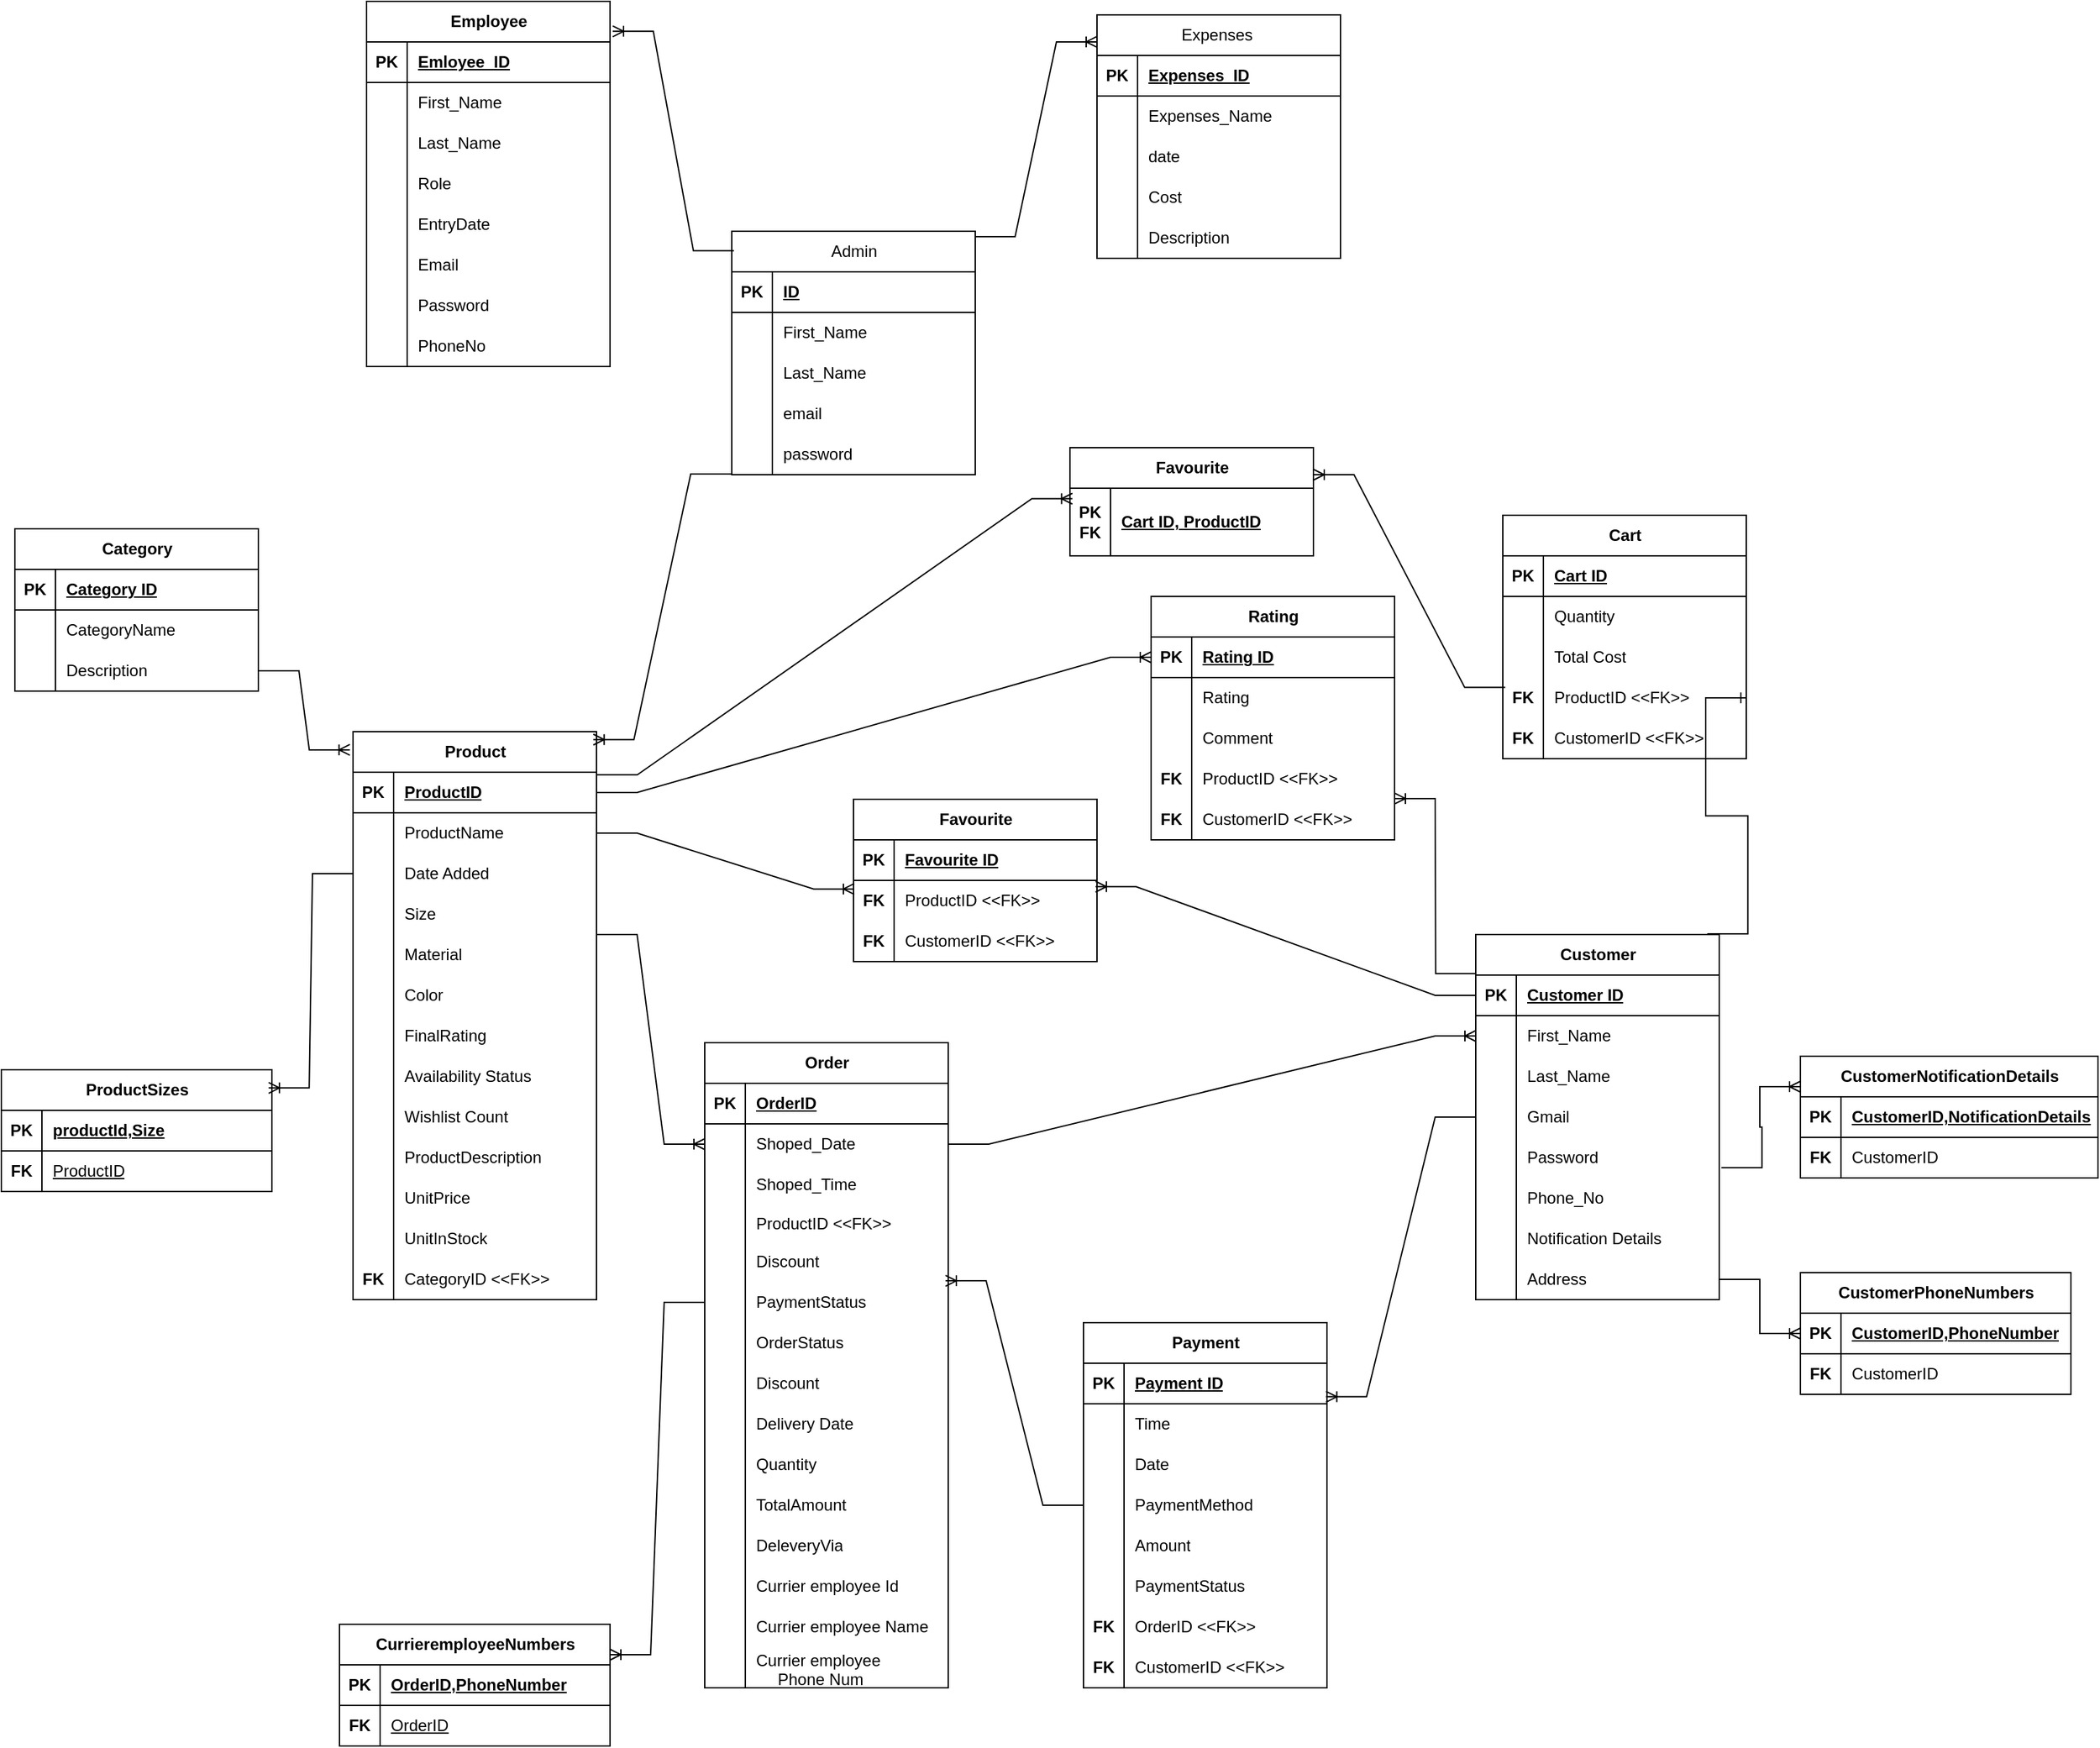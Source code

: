 <mxfile version="24.8.6">
  <diagram name="Page-1" id="KxbIh5YzDeVuG9tSEX_4">
    <mxGraphModel dx="4444" dy="2328" grid="1" gridSize="10" guides="1" tooltips="1" connect="1" arrows="1" fold="1" page="1" pageScale="1" pageWidth="850" pageHeight="1100" math="0" shadow="0">
      <root>
        <mxCell id="0" />
        <mxCell id="1" parent="0" />
        <mxCell id="wdXKbw053QoUqZjfBDUe-12" value="Product" style="shape=table;startSize=30;container=1;collapsible=1;childLayout=tableLayout;fixedRows=1;rowLines=0;fontStyle=1;align=center;resizeLast=1;html=1;" parent="1" vertex="1">
          <mxGeometry x="-1420" y="510" width="180" height="420" as="geometry" />
        </mxCell>
        <mxCell id="wdXKbw053QoUqZjfBDUe-13" value="" style="shape=tableRow;horizontal=0;startSize=0;swimlaneHead=0;swimlaneBody=0;fillColor=none;collapsible=0;dropTarget=0;points=[[0,0.5],[1,0.5]];portConstraint=eastwest;top=0;left=0;right=0;bottom=1;" parent="wdXKbw053QoUqZjfBDUe-12" vertex="1">
          <mxGeometry y="30" width="180" height="30" as="geometry" />
        </mxCell>
        <mxCell id="wdXKbw053QoUqZjfBDUe-14" value="PK" style="shape=partialRectangle;connectable=0;fillColor=none;top=0;left=0;bottom=0;right=0;fontStyle=1;overflow=hidden;whiteSpace=wrap;html=1;" parent="wdXKbw053QoUqZjfBDUe-13" vertex="1">
          <mxGeometry width="30" height="30" as="geometry">
            <mxRectangle width="30" height="30" as="alternateBounds" />
          </mxGeometry>
        </mxCell>
        <mxCell id="wdXKbw053QoUqZjfBDUe-15" value="&lt;span style=&quot;text-align: center; text-wrap-mode: nowrap;&quot;&gt;ProductID&lt;/span&gt;" style="shape=partialRectangle;connectable=0;fillColor=none;top=0;left=0;bottom=0;right=0;align=left;spacingLeft=6;fontStyle=5;overflow=hidden;whiteSpace=wrap;html=1;" parent="wdXKbw053QoUqZjfBDUe-13" vertex="1">
          <mxGeometry x="30" width="150" height="30" as="geometry">
            <mxRectangle width="150" height="30" as="alternateBounds" />
          </mxGeometry>
        </mxCell>
        <mxCell id="wdXKbw053QoUqZjfBDUe-16" value="" style="shape=tableRow;horizontal=0;startSize=0;swimlaneHead=0;swimlaneBody=0;fillColor=none;collapsible=0;dropTarget=0;points=[[0,0.5],[1,0.5]];portConstraint=eastwest;top=0;left=0;right=0;bottom=0;" parent="wdXKbw053QoUqZjfBDUe-12" vertex="1">
          <mxGeometry y="60" width="180" height="30" as="geometry" />
        </mxCell>
        <mxCell id="wdXKbw053QoUqZjfBDUe-17" value="" style="shape=partialRectangle;connectable=0;fillColor=none;top=0;left=0;bottom=0;right=0;editable=1;overflow=hidden;whiteSpace=wrap;html=1;" parent="wdXKbw053QoUqZjfBDUe-16" vertex="1">
          <mxGeometry width="30" height="30" as="geometry">
            <mxRectangle width="30" height="30" as="alternateBounds" />
          </mxGeometry>
        </mxCell>
        <mxCell id="wdXKbw053QoUqZjfBDUe-18" value="&lt;span style=&quot;text-align: center;&quot;&gt;ProductName&lt;/span&gt;" style="shape=partialRectangle;connectable=0;fillColor=none;top=0;left=0;bottom=0;right=0;align=left;spacingLeft=6;overflow=hidden;whiteSpace=wrap;html=1;" parent="wdXKbw053QoUqZjfBDUe-16" vertex="1">
          <mxGeometry x="30" width="150" height="30" as="geometry">
            <mxRectangle width="150" height="30" as="alternateBounds" />
          </mxGeometry>
        </mxCell>
        <mxCell id="wdXKbw053QoUqZjfBDUe-19" value="" style="shape=tableRow;horizontal=0;startSize=0;swimlaneHead=0;swimlaneBody=0;fillColor=none;collapsible=0;dropTarget=0;points=[[0,0.5],[1,0.5]];portConstraint=eastwest;top=0;left=0;right=0;bottom=0;" parent="wdXKbw053QoUqZjfBDUe-12" vertex="1">
          <mxGeometry y="90" width="180" height="30" as="geometry" />
        </mxCell>
        <mxCell id="wdXKbw053QoUqZjfBDUe-20" value="" style="shape=partialRectangle;connectable=0;fillColor=none;top=0;left=0;bottom=0;right=0;editable=1;overflow=hidden;whiteSpace=wrap;html=1;" parent="wdXKbw053QoUqZjfBDUe-19" vertex="1">
          <mxGeometry width="30" height="30" as="geometry">
            <mxRectangle width="30" height="30" as="alternateBounds" />
          </mxGeometry>
        </mxCell>
        <mxCell id="wdXKbw053QoUqZjfBDUe-21" value="&lt;span style=&quot;text-align: center;&quot;&gt;Date Added&lt;/span&gt;" style="shape=partialRectangle;connectable=0;fillColor=none;top=0;left=0;bottom=0;right=0;align=left;spacingLeft=6;overflow=hidden;whiteSpace=wrap;html=1;" parent="wdXKbw053QoUqZjfBDUe-19" vertex="1">
          <mxGeometry x="30" width="150" height="30" as="geometry">
            <mxRectangle width="150" height="30" as="alternateBounds" />
          </mxGeometry>
        </mxCell>
        <mxCell id="wdXKbw053QoUqZjfBDUe-22" value="" style="shape=tableRow;horizontal=0;startSize=0;swimlaneHead=0;swimlaneBody=0;fillColor=none;collapsible=0;dropTarget=0;points=[[0,0.5],[1,0.5]];portConstraint=eastwest;top=0;left=0;right=0;bottom=0;" parent="wdXKbw053QoUqZjfBDUe-12" vertex="1">
          <mxGeometry y="120" width="180" height="30" as="geometry" />
        </mxCell>
        <mxCell id="wdXKbw053QoUqZjfBDUe-23" value="" style="shape=partialRectangle;connectable=0;fillColor=none;top=0;left=0;bottom=0;right=0;editable=1;overflow=hidden;whiteSpace=wrap;html=1;" parent="wdXKbw053QoUqZjfBDUe-22" vertex="1">
          <mxGeometry width="30" height="30" as="geometry">
            <mxRectangle width="30" height="30" as="alternateBounds" />
          </mxGeometry>
        </mxCell>
        <mxCell id="wdXKbw053QoUqZjfBDUe-24" value="&lt;span style=&quot;text-align: center;&quot;&gt;Size&lt;/span&gt;" style="shape=partialRectangle;connectable=0;fillColor=none;top=0;left=0;bottom=0;right=0;align=left;spacingLeft=6;overflow=hidden;whiteSpace=wrap;html=1;" parent="wdXKbw053QoUqZjfBDUe-22" vertex="1">
          <mxGeometry x="30" width="150" height="30" as="geometry">
            <mxRectangle width="150" height="30" as="alternateBounds" />
          </mxGeometry>
        </mxCell>
        <mxCell id="wdXKbw053QoUqZjfBDUe-25" value="" style="shape=tableRow;horizontal=0;startSize=0;swimlaneHead=0;swimlaneBody=0;fillColor=none;collapsible=0;dropTarget=0;points=[[0,0.5],[1,0.5]];portConstraint=eastwest;top=0;left=0;right=0;bottom=0;" parent="wdXKbw053QoUqZjfBDUe-12" vertex="1">
          <mxGeometry y="150" width="180" height="30" as="geometry" />
        </mxCell>
        <mxCell id="wdXKbw053QoUqZjfBDUe-26" value="" style="shape=partialRectangle;connectable=0;fillColor=none;top=0;left=0;bottom=0;right=0;editable=1;overflow=hidden;whiteSpace=wrap;html=1;" parent="wdXKbw053QoUqZjfBDUe-25" vertex="1">
          <mxGeometry width="30" height="30" as="geometry">
            <mxRectangle width="30" height="30" as="alternateBounds" />
          </mxGeometry>
        </mxCell>
        <mxCell id="wdXKbw053QoUqZjfBDUe-27" value="&lt;span style=&quot;text-align: center;&quot;&gt;Material&lt;/span&gt;" style="shape=partialRectangle;connectable=0;fillColor=none;top=0;left=0;bottom=0;right=0;align=left;spacingLeft=6;overflow=hidden;whiteSpace=wrap;html=1;" parent="wdXKbw053QoUqZjfBDUe-25" vertex="1">
          <mxGeometry x="30" width="150" height="30" as="geometry">
            <mxRectangle width="150" height="30" as="alternateBounds" />
          </mxGeometry>
        </mxCell>
        <mxCell id="Iyzp_2GaYvbx-p-CbBqd-11" value="" style="shape=tableRow;horizontal=0;startSize=0;swimlaneHead=0;swimlaneBody=0;fillColor=none;collapsible=0;dropTarget=0;points=[[0,0.5],[1,0.5]];portConstraint=eastwest;top=0;left=0;right=0;bottom=0;" vertex="1" parent="wdXKbw053QoUqZjfBDUe-12">
          <mxGeometry y="180" width="180" height="30" as="geometry" />
        </mxCell>
        <mxCell id="Iyzp_2GaYvbx-p-CbBqd-12" value="" style="shape=partialRectangle;connectable=0;fillColor=none;top=0;left=0;bottom=0;right=0;editable=1;overflow=hidden;whiteSpace=wrap;html=1;" vertex="1" parent="Iyzp_2GaYvbx-p-CbBqd-11">
          <mxGeometry width="30" height="30" as="geometry">
            <mxRectangle width="30" height="30" as="alternateBounds" />
          </mxGeometry>
        </mxCell>
        <mxCell id="Iyzp_2GaYvbx-p-CbBqd-13" value="&lt;span style=&quot;text-align: center;&quot;&gt;Color&lt;/span&gt;" style="shape=partialRectangle;connectable=0;fillColor=none;top=0;left=0;bottom=0;right=0;align=left;spacingLeft=6;overflow=hidden;whiteSpace=wrap;html=1;" vertex="1" parent="Iyzp_2GaYvbx-p-CbBqd-11">
          <mxGeometry x="30" width="150" height="30" as="geometry">
            <mxRectangle width="150" height="30" as="alternateBounds" />
          </mxGeometry>
        </mxCell>
        <mxCell id="Iyzp_2GaYvbx-p-CbBqd-14" value="" style="shape=tableRow;horizontal=0;startSize=0;swimlaneHead=0;swimlaneBody=0;fillColor=none;collapsible=0;dropTarget=0;points=[[0,0.5],[1,0.5]];portConstraint=eastwest;top=0;left=0;right=0;bottom=0;" vertex="1" parent="wdXKbw053QoUqZjfBDUe-12">
          <mxGeometry y="210" width="180" height="30" as="geometry" />
        </mxCell>
        <mxCell id="Iyzp_2GaYvbx-p-CbBqd-15" value="" style="shape=partialRectangle;connectable=0;fillColor=none;top=0;left=0;bottom=0;right=0;editable=1;overflow=hidden;whiteSpace=wrap;html=1;" vertex="1" parent="Iyzp_2GaYvbx-p-CbBqd-14">
          <mxGeometry width="30" height="30" as="geometry">
            <mxRectangle width="30" height="30" as="alternateBounds" />
          </mxGeometry>
        </mxCell>
        <mxCell id="Iyzp_2GaYvbx-p-CbBqd-16" value="&lt;span style=&quot;text-align: center;&quot;&gt;FinalRating&lt;/span&gt;" style="shape=partialRectangle;connectable=0;fillColor=none;top=0;left=0;bottom=0;right=0;align=left;spacingLeft=6;overflow=hidden;whiteSpace=wrap;html=1;" vertex="1" parent="Iyzp_2GaYvbx-p-CbBqd-14">
          <mxGeometry x="30" width="150" height="30" as="geometry">
            <mxRectangle width="150" height="30" as="alternateBounds" />
          </mxGeometry>
        </mxCell>
        <mxCell id="Iyzp_2GaYvbx-p-CbBqd-17" value="" style="shape=tableRow;horizontal=0;startSize=0;swimlaneHead=0;swimlaneBody=0;fillColor=none;collapsible=0;dropTarget=0;points=[[0,0.5],[1,0.5]];portConstraint=eastwest;top=0;left=0;right=0;bottom=0;" vertex="1" parent="wdXKbw053QoUqZjfBDUe-12">
          <mxGeometry y="240" width="180" height="30" as="geometry" />
        </mxCell>
        <mxCell id="Iyzp_2GaYvbx-p-CbBqd-18" value="" style="shape=partialRectangle;connectable=0;fillColor=none;top=0;left=0;bottom=0;right=0;editable=1;overflow=hidden;whiteSpace=wrap;html=1;" vertex="1" parent="Iyzp_2GaYvbx-p-CbBqd-17">
          <mxGeometry width="30" height="30" as="geometry">
            <mxRectangle width="30" height="30" as="alternateBounds" />
          </mxGeometry>
        </mxCell>
        <mxCell id="Iyzp_2GaYvbx-p-CbBqd-19" value="&lt;span style=&quot;text-align: center;&quot;&gt;Availability Status&lt;/span&gt;" style="shape=partialRectangle;connectable=0;fillColor=none;top=0;left=0;bottom=0;right=0;align=left;spacingLeft=6;overflow=hidden;whiteSpace=wrap;html=1;" vertex="1" parent="Iyzp_2GaYvbx-p-CbBqd-17">
          <mxGeometry x="30" width="150" height="30" as="geometry">
            <mxRectangle width="150" height="30" as="alternateBounds" />
          </mxGeometry>
        </mxCell>
        <mxCell id="Iyzp_2GaYvbx-p-CbBqd-20" value="" style="shape=tableRow;horizontal=0;startSize=0;swimlaneHead=0;swimlaneBody=0;fillColor=none;collapsible=0;dropTarget=0;points=[[0,0.5],[1,0.5]];portConstraint=eastwest;top=0;left=0;right=0;bottom=0;" vertex="1" parent="wdXKbw053QoUqZjfBDUe-12">
          <mxGeometry y="270" width="180" height="30" as="geometry" />
        </mxCell>
        <mxCell id="Iyzp_2GaYvbx-p-CbBqd-21" value="" style="shape=partialRectangle;connectable=0;fillColor=none;top=0;left=0;bottom=0;right=0;editable=1;overflow=hidden;whiteSpace=wrap;html=1;" vertex="1" parent="Iyzp_2GaYvbx-p-CbBqd-20">
          <mxGeometry width="30" height="30" as="geometry">
            <mxRectangle width="30" height="30" as="alternateBounds" />
          </mxGeometry>
        </mxCell>
        <mxCell id="Iyzp_2GaYvbx-p-CbBqd-22" value="&lt;span style=&quot;text-align: center;&quot;&gt;Wishlist Count&lt;/span&gt;" style="shape=partialRectangle;connectable=0;fillColor=none;top=0;left=0;bottom=0;right=0;align=left;spacingLeft=6;overflow=hidden;whiteSpace=wrap;html=1;" vertex="1" parent="Iyzp_2GaYvbx-p-CbBqd-20">
          <mxGeometry x="30" width="150" height="30" as="geometry">
            <mxRectangle width="150" height="30" as="alternateBounds" />
          </mxGeometry>
        </mxCell>
        <mxCell id="Iyzp_2GaYvbx-p-CbBqd-23" value="" style="shape=tableRow;horizontal=0;startSize=0;swimlaneHead=0;swimlaneBody=0;fillColor=none;collapsible=0;dropTarget=0;points=[[0,0.5],[1,0.5]];portConstraint=eastwest;top=0;left=0;right=0;bottom=0;" vertex="1" parent="wdXKbw053QoUqZjfBDUe-12">
          <mxGeometry y="300" width="180" height="30" as="geometry" />
        </mxCell>
        <mxCell id="Iyzp_2GaYvbx-p-CbBqd-24" value="" style="shape=partialRectangle;connectable=0;fillColor=none;top=0;left=0;bottom=0;right=0;editable=1;overflow=hidden;whiteSpace=wrap;html=1;" vertex="1" parent="Iyzp_2GaYvbx-p-CbBqd-23">
          <mxGeometry width="30" height="30" as="geometry">
            <mxRectangle width="30" height="30" as="alternateBounds" />
          </mxGeometry>
        </mxCell>
        <mxCell id="Iyzp_2GaYvbx-p-CbBqd-25" value="&lt;span style=&quot;text-align: center;&quot;&gt;ProductDescription&lt;/span&gt;" style="shape=partialRectangle;connectable=0;fillColor=none;top=0;left=0;bottom=0;right=0;align=left;spacingLeft=6;overflow=hidden;whiteSpace=wrap;html=1;" vertex="1" parent="Iyzp_2GaYvbx-p-CbBqd-23">
          <mxGeometry x="30" width="150" height="30" as="geometry">
            <mxRectangle width="150" height="30" as="alternateBounds" />
          </mxGeometry>
        </mxCell>
        <mxCell id="Iyzp_2GaYvbx-p-CbBqd-136" value="" style="shape=tableRow;horizontal=0;startSize=0;swimlaneHead=0;swimlaneBody=0;fillColor=none;collapsible=0;dropTarget=0;points=[[0,0.5],[1,0.5]];portConstraint=eastwest;top=0;left=0;right=0;bottom=0;" vertex="1" parent="wdXKbw053QoUqZjfBDUe-12">
          <mxGeometry y="330" width="180" height="30" as="geometry" />
        </mxCell>
        <mxCell id="Iyzp_2GaYvbx-p-CbBqd-137" value="" style="shape=partialRectangle;connectable=0;fillColor=none;top=0;left=0;bottom=0;right=0;editable=1;overflow=hidden;whiteSpace=wrap;html=1;" vertex="1" parent="Iyzp_2GaYvbx-p-CbBqd-136">
          <mxGeometry width="30" height="30" as="geometry">
            <mxRectangle width="30" height="30" as="alternateBounds" />
          </mxGeometry>
        </mxCell>
        <mxCell id="Iyzp_2GaYvbx-p-CbBqd-138" value="&lt;span style=&quot;text-align: center;&quot;&gt;UnitPrice&lt;/span&gt;" style="shape=partialRectangle;connectable=0;fillColor=none;top=0;left=0;bottom=0;right=0;align=left;spacingLeft=6;overflow=hidden;whiteSpace=wrap;html=1;" vertex="1" parent="Iyzp_2GaYvbx-p-CbBqd-136">
          <mxGeometry x="30" width="150" height="30" as="geometry">
            <mxRectangle width="150" height="30" as="alternateBounds" />
          </mxGeometry>
        </mxCell>
        <mxCell id="Iyzp_2GaYvbx-p-CbBqd-149" value="" style="shape=tableRow;horizontal=0;startSize=0;swimlaneHead=0;swimlaneBody=0;fillColor=none;collapsible=0;dropTarget=0;points=[[0,0.5],[1,0.5]];portConstraint=eastwest;top=0;left=0;right=0;bottom=0;" vertex="1" parent="wdXKbw053QoUqZjfBDUe-12">
          <mxGeometry y="360" width="180" height="30" as="geometry" />
        </mxCell>
        <mxCell id="Iyzp_2GaYvbx-p-CbBqd-150" value="" style="shape=partialRectangle;connectable=0;fillColor=none;top=0;left=0;bottom=0;right=0;editable=1;overflow=hidden;whiteSpace=wrap;html=1;" vertex="1" parent="Iyzp_2GaYvbx-p-CbBqd-149">
          <mxGeometry width="30" height="30" as="geometry">
            <mxRectangle width="30" height="30" as="alternateBounds" />
          </mxGeometry>
        </mxCell>
        <mxCell id="Iyzp_2GaYvbx-p-CbBqd-151" value="&lt;span style=&quot;text-align: center;&quot;&gt;UnitInStock&lt;/span&gt;" style="shape=partialRectangle;connectable=0;fillColor=none;top=0;left=0;bottom=0;right=0;align=left;spacingLeft=6;overflow=hidden;whiteSpace=wrap;html=1;" vertex="1" parent="Iyzp_2GaYvbx-p-CbBqd-149">
          <mxGeometry x="30" width="150" height="30" as="geometry">
            <mxRectangle width="150" height="30" as="alternateBounds" />
          </mxGeometry>
        </mxCell>
        <mxCell id="Iyzp_2GaYvbx-p-CbBqd-152" value="" style="shape=tableRow;horizontal=0;startSize=0;swimlaneHead=0;swimlaneBody=0;fillColor=none;collapsible=0;dropTarget=0;points=[[0,0.5],[1,0.5]];portConstraint=eastwest;top=0;left=0;right=0;bottom=0;" vertex="1" parent="wdXKbw053QoUqZjfBDUe-12">
          <mxGeometry y="390" width="180" height="30" as="geometry" />
        </mxCell>
        <mxCell id="Iyzp_2GaYvbx-p-CbBqd-153" value="&lt;b&gt;FK&lt;/b&gt;" style="shape=partialRectangle;connectable=0;fillColor=none;top=0;left=0;bottom=0;right=0;editable=1;overflow=hidden;whiteSpace=wrap;html=1;" vertex="1" parent="Iyzp_2GaYvbx-p-CbBqd-152">
          <mxGeometry width="30" height="30" as="geometry">
            <mxRectangle width="30" height="30" as="alternateBounds" />
          </mxGeometry>
        </mxCell>
        <mxCell id="Iyzp_2GaYvbx-p-CbBqd-154" value="CategoryID &amp;lt;&amp;lt;FK&amp;gt;&amp;gt;" style="shape=partialRectangle;connectable=0;fillColor=none;top=0;left=0;bottom=0;right=0;align=left;spacingLeft=6;overflow=hidden;whiteSpace=wrap;html=1;" vertex="1" parent="Iyzp_2GaYvbx-p-CbBqd-152">
          <mxGeometry x="30" width="150" height="30" as="geometry">
            <mxRectangle width="150" height="30" as="alternateBounds" />
          </mxGeometry>
        </mxCell>
        <mxCell id="wdXKbw053QoUqZjfBDUe-55" value="Order" style="shape=table;startSize=30;container=1;collapsible=1;childLayout=tableLayout;fixedRows=1;rowLines=0;fontStyle=1;align=center;resizeLast=1;html=1;" parent="1" vertex="1">
          <mxGeometry x="-1160" y="740" width="180" height="477" as="geometry" />
        </mxCell>
        <mxCell id="wdXKbw053QoUqZjfBDUe-56" value="" style="shape=tableRow;horizontal=0;startSize=0;swimlaneHead=0;swimlaneBody=0;fillColor=none;collapsible=0;dropTarget=0;points=[[0,0.5],[1,0.5]];portConstraint=eastwest;top=0;left=0;right=0;bottom=1;" parent="wdXKbw053QoUqZjfBDUe-55" vertex="1">
          <mxGeometry y="30" width="180" height="30" as="geometry" />
        </mxCell>
        <mxCell id="wdXKbw053QoUqZjfBDUe-57" value="PK" style="shape=partialRectangle;connectable=0;fillColor=none;top=0;left=0;bottom=0;right=0;fontStyle=1;overflow=hidden;whiteSpace=wrap;html=1;" parent="wdXKbw053QoUqZjfBDUe-56" vertex="1">
          <mxGeometry width="30" height="30" as="geometry">
            <mxRectangle width="30" height="30" as="alternateBounds" />
          </mxGeometry>
        </mxCell>
        <mxCell id="wdXKbw053QoUqZjfBDUe-58" value="OrderID" style="shape=partialRectangle;connectable=0;fillColor=none;top=0;left=0;bottom=0;right=0;align=left;spacingLeft=6;fontStyle=5;overflow=hidden;whiteSpace=wrap;html=1;" parent="wdXKbw053QoUqZjfBDUe-56" vertex="1">
          <mxGeometry x="30" width="150" height="30" as="geometry">
            <mxRectangle width="150" height="30" as="alternateBounds" />
          </mxGeometry>
        </mxCell>
        <mxCell id="wdXKbw053QoUqZjfBDUe-59" value="" style="shape=tableRow;horizontal=0;startSize=0;swimlaneHead=0;swimlaneBody=0;fillColor=none;collapsible=0;dropTarget=0;points=[[0,0.5],[1,0.5]];portConstraint=eastwest;top=0;left=0;right=0;bottom=0;" parent="wdXKbw053QoUqZjfBDUe-55" vertex="1">
          <mxGeometry y="60" width="180" height="30" as="geometry" />
        </mxCell>
        <mxCell id="wdXKbw053QoUqZjfBDUe-60" value="" style="shape=partialRectangle;connectable=0;fillColor=none;top=0;left=0;bottom=0;right=0;editable=1;overflow=hidden;whiteSpace=wrap;html=1;" parent="wdXKbw053QoUqZjfBDUe-59" vertex="1">
          <mxGeometry width="30" height="30" as="geometry">
            <mxRectangle width="30" height="30" as="alternateBounds" />
          </mxGeometry>
        </mxCell>
        <mxCell id="wdXKbw053QoUqZjfBDUe-61" value="&lt;span style=&quot;text-align: center;&quot;&gt;Shoped_&lt;/span&gt;&lt;span style=&quot;text-align: center; background-color: initial;&quot;&gt;Date&lt;/span&gt;" style="shape=partialRectangle;connectable=0;fillColor=none;top=0;left=0;bottom=0;right=0;align=left;spacingLeft=6;overflow=hidden;whiteSpace=wrap;html=1;" parent="wdXKbw053QoUqZjfBDUe-59" vertex="1">
          <mxGeometry x="30" width="150" height="30" as="geometry">
            <mxRectangle width="150" height="30" as="alternateBounds" />
          </mxGeometry>
        </mxCell>
        <mxCell id="wdXKbw053QoUqZjfBDUe-62" value="" style="shape=tableRow;horizontal=0;startSize=0;swimlaneHead=0;swimlaneBody=0;fillColor=none;collapsible=0;dropTarget=0;points=[[0,0.5],[1,0.5]];portConstraint=eastwest;top=0;left=0;right=0;bottom=0;" parent="wdXKbw053QoUqZjfBDUe-55" vertex="1">
          <mxGeometry y="90" width="180" height="30" as="geometry" />
        </mxCell>
        <mxCell id="wdXKbw053QoUqZjfBDUe-63" value="" style="shape=partialRectangle;connectable=0;fillColor=none;top=0;left=0;bottom=0;right=0;editable=1;overflow=hidden;whiteSpace=wrap;html=1;" parent="wdXKbw053QoUqZjfBDUe-62" vertex="1">
          <mxGeometry width="30" height="30" as="geometry">
            <mxRectangle width="30" height="30" as="alternateBounds" />
          </mxGeometry>
        </mxCell>
        <mxCell id="wdXKbw053QoUqZjfBDUe-64" value="&lt;span style=&quot;text-align: center;&quot;&gt;Shoped_Time&lt;/span&gt;" style="shape=partialRectangle;connectable=0;fillColor=none;top=0;left=0;bottom=0;right=0;align=left;spacingLeft=6;overflow=hidden;whiteSpace=wrap;html=1;" parent="wdXKbw053QoUqZjfBDUe-62" vertex="1">
          <mxGeometry x="30" width="150" height="30" as="geometry">
            <mxRectangle width="150" height="30" as="alternateBounds" />
          </mxGeometry>
        </mxCell>
        <mxCell id="wdXKbw053QoUqZjfBDUe-65" value="" style="shape=tableRow;horizontal=0;startSize=0;swimlaneHead=0;swimlaneBody=0;fillColor=none;collapsible=0;dropTarget=0;points=[[0,0.5],[1,0.5]];portConstraint=eastwest;top=0;left=0;right=0;bottom=0;" parent="wdXKbw053QoUqZjfBDUe-55" vertex="1">
          <mxGeometry y="120" width="180" height="27" as="geometry" />
        </mxCell>
        <mxCell id="wdXKbw053QoUqZjfBDUe-66" value="" style="shape=partialRectangle;connectable=0;fillColor=none;top=0;left=0;bottom=0;right=0;editable=1;overflow=hidden;whiteSpace=wrap;html=1;" parent="wdXKbw053QoUqZjfBDUe-65" vertex="1">
          <mxGeometry width="30" height="27" as="geometry">
            <mxRectangle width="30" height="27" as="alternateBounds" />
          </mxGeometry>
        </mxCell>
        <mxCell id="wdXKbw053QoUqZjfBDUe-67" value="ProductID &amp;lt;&amp;lt;FK&amp;gt;&amp;gt;" style="shape=partialRectangle;connectable=0;fillColor=none;top=0;left=0;bottom=0;right=0;align=left;spacingLeft=6;overflow=hidden;whiteSpace=wrap;html=1;" parent="wdXKbw053QoUqZjfBDUe-65" vertex="1">
          <mxGeometry x="30" width="150" height="27" as="geometry">
            <mxRectangle width="150" height="27" as="alternateBounds" />
          </mxGeometry>
        </mxCell>
        <mxCell id="wdXKbw053QoUqZjfBDUe-68" value="" style="shape=tableRow;horizontal=0;startSize=0;swimlaneHead=0;swimlaneBody=0;fillColor=none;collapsible=0;dropTarget=0;points=[[0,0.5],[1,0.5]];portConstraint=eastwest;top=0;left=0;right=0;bottom=0;" parent="wdXKbw053QoUqZjfBDUe-55" vertex="1">
          <mxGeometry y="147" width="180" height="30" as="geometry" />
        </mxCell>
        <mxCell id="wdXKbw053QoUqZjfBDUe-69" value="" style="shape=partialRectangle;connectable=0;fillColor=none;top=0;left=0;bottom=0;right=0;editable=1;overflow=hidden;whiteSpace=wrap;html=1;" parent="wdXKbw053QoUqZjfBDUe-68" vertex="1">
          <mxGeometry width="30" height="30" as="geometry">
            <mxRectangle width="30" height="30" as="alternateBounds" />
          </mxGeometry>
        </mxCell>
        <mxCell id="wdXKbw053QoUqZjfBDUe-70" value="&lt;span style=&quot;text-align: center;&quot;&gt;Discount&lt;/span&gt;" style="shape=partialRectangle;connectable=0;fillColor=none;top=0;left=0;bottom=0;right=0;align=left;spacingLeft=6;overflow=hidden;whiteSpace=wrap;html=1;" parent="wdXKbw053QoUqZjfBDUe-68" vertex="1">
          <mxGeometry x="30" width="150" height="30" as="geometry">
            <mxRectangle width="150" height="30" as="alternateBounds" />
          </mxGeometry>
        </mxCell>
        <mxCell id="wdXKbw053QoUqZjfBDUe-71" value="" style="shape=tableRow;horizontal=0;startSize=0;swimlaneHead=0;swimlaneBody=0;fillColor=none;collapsible=0;dropTarget=0;points=[[0,0.5],[1,0.5]];portConstraint=eastwest;top=0;left=0;right=0;bottom=0;" parent="wdXKbw053QoUqZjfBDUe-55" vertex="1">
          <mxGeometry y="177" width="180" height="30" as="geometry" />
        </mxCell>
        <mxCell id="wdXKbw053QoUqZjfBDUe-72" value="" style="shape=partialRectangle;connectable=0;fillColor=none;top=0;left=0;bottom=0;right=0;editable=1;overflow=hidden;whiteSpace=wrap;html=1;" parent="wdXKbw053QoUqZjfBDUe-71" vertex="1">
          <mxGeometry width="30" height="30" as="geometry">
            <mxRectangle width="30" height="30" as="alternateBounds" />
          </mxGeometry>
        </mxCell>
        <mxCell id="wdXKbw053QoUqZjfBDUe-73" value="&lt;span style=&quot;text-align: center;&quot;&gt;PaymentStatus&lt;/span&gt;" style="shape=partialRectangle;connectable=0;fillColor=none;top=0;left=0;bottom=0;right=0;align=left;spacingLeft=6;overflow=hidden;whiteSpace=wrap;html=1;" parent="wdXKbw053QoUqZjfBDUe-71" vertex="1">
          <mxGeometry x="30" width="150" height="30" as="geometry">
            <mxRectangle width="150" height="30" as="alternateBounds" />
          </mxGeometry>
        </mxCell>
        <mxCell id="wdXKbw053QoUqZjfBDUe-74" value="" style="shape=tableRow;horizontal=0;startSize=0;swimlaneHead=0;swimlaneBody=0;fillColor=none;collapsible=0;dropTarget=0;points=[[0,0.5],[1,0.5]];portConstraint=eastwest;top=0;left=0;right=0;bottom=0;" parent="wdXKbw053QoUqZjfBDUe-55" vertex="1">
          <mxGeometry y="207" width="180" height="30" as="geometry" />
        </mxCell>
        <mxCell id="wdXKbw053QoUqZjfBDUe-75" value="" style="shape=partialRectangle;connectable=0;fillColor=none;top=0;left=0;bottom=0;right=0;editable=1;overflow=hidden;whiteSpace=wrap;html=1;" parent="wdXKbw053QoUqZjfBDUe-74" vertex="1">
          <mxGeometry width="30" height="30" as="geometry">
            <mxRectangle width="30" height="30" as="alternateBounds" />
          </mxGeometry>
        </mxCell>
        <mxCell id="wdXKbw053QoUqZjfBDUe-76" value="&lt;span style=&quot;text-align: center;&quot;&gt;OrderStatus&lt;/span&gt;" style="shape=partialRectangle;connectable=0;fillColor=none;top=0;left=0;bottom=0;right=0;align=left;spacingLeft=6;overflow=hidden;whiteSpace=wrap;html=1;" parent="wdXKbw053QoUqZjfBDUe-74" vertex="1">
          <mxGeometry x="30" width="150" height="30" as="geometry">
            <mxRectangle width="150" height="30" as="alternateBounds" />
          </mxGeometry>
        </mxCell>
        <mxCell id="Iyzp_2GaYvbx-p-CbBqd-106" value="" style="shape=tableRow;horizontal=0;startSize=0;swimlaneHead=0;swimlaneBody=0;fillColor=none;collapsible=0;dropTarget=0;points=[[0,0.5],[1,0.5]];portConstraint=eastwest;top=0;left=0;right=0;bottom=0;" vertex="1" parent="wdXKbw053QoUqZjfBDUe-55">
          <mxGeometry y="237" width="180" height="30" as="geometry" />
        </mxCell>
        <mxCell id="Iyzp_2GaYvbx-p-CbBqd-107" value="" style="shape=partialRectangle;connectable=0;fillColor=none;top=0;left=0;bottom=0;right=0;editable=1;overflow=hidden;whiteSpace=wrap;html=1;" vertex="1" parent="Iyzp_2GaYvbx-p-CbBqd-106">
          <mxGeometry width="30" height="30" as="geometry">
            <mxRectangle width="30" height="30" as="alternateBounds" />
          </mxGeometry>
        </mxCell>
        <mxCell id="Iyzp_2GaYvbx-p-CbBqd-108" value="&lt;span style=&quot;text-align: center;&quot;&gt;Discount&lt;/span&gt;" style="shape=partialRectangle;connectable=0;fillColor=none;top=0;left=0;bottom=0;right=0;align=left;spacingLeft=6;overflow=hidden;whiteSpace=wrap;html=1;" vertex="1" parent="Iyzp_2GaYvbx-p-CbBqd-106">
          <mxGeometry x="30" width="150" height="30" as="geometry">
            <mxRectangle width="150" height="30" as="alternateBounds" />
          </mxGeometry>
        </mxCell>
        <mxCell id="Iyzp_2GaYvbx-p-CbBqd-109" value="" style="shape=tableRow;horizontal=0;startSize=0;swimlaneHead=0;swimlaneBody=0;fillColor=none;collapsible=0;dropTarget=0;points=[[0,0.5],[1,0.5]];portConstraint=eastwest;top=0;left=0;right=0;bottom=0;" vertex="1" parent="wdXKbw053QoUqZjfBDUe-55">
          <mxGeometry y="267" width="180" height="30" as="geometry" />
        </mxCell>
        <mxCell id="Iyzp_2GaYvbx-p-CbBqd-110" value="" style="shape=partialRectangle;connectable=0;fillColor=none;top=0;left=0;bottom=0;right=0;editable=1;overflow=hidden;whiteSpace=wrap;html=1;" vertex="1" parent="Iyzp_2GaYvbx-p-CbBqd-109">
          <mxGeometry width="30" height="30" as="geometry">
            <mxRectangle width="30" height="30" as="alternateBounds" />
          </mxGeometry>
        </mxCell>
        <mxCell id="Iyzp_2GaYvbx-p-CbBqd-111" value="&lt;span style=&quot;text-align: center;&quot;&gt;Delivery Date&lt;/span&gt;" style="shape=partialRectangle;connectable=0;fillColor=none;top=0;left=0;bottom=0;right=0;align=left;spacingLeft=6;overflow=hidden;whiteSpace=wrap;html=1;" vertex="1" parent="Iyzp_2GaYvbx-p-CbBqd-109">
          <mxGeometry x="30" width="150" height="30" as="geometry">
            <mxRectangle width="150" height="30" as="alternateBounds" />
          </mxGeometry>
        </mxCell>
        <mxCell id="Iyzp_2GaYvbx-p-CbBqd-112" value="" style="shape=tableRow;horizontal=0;startSize=0;swimlaneHead=0;swimlaneBody=0;fillColor=none;collapsible=0;dropTarget=0;points=[[0,0.5],[1,0.5]];portConstraint=eastwest;top=0;left=0;right=0;bottom=0;" vertex="1" parent="wdXKbw053QoUqZjfBDUe-55">
          <mxGeometry y="297" width="180" height="30" as="geometry" />
        </mxCell>
        <mxCell id="Iyzp_2GaYvbx-p-CbBqd-113" value="" style="shape=partialRectangle;connectable=0;fillColor=none;top=0;left=0;bottom=0;right=0;editable=1;overflow=hidden;whiteSpace=wrap;html=1;" vertex="1" parent="Iyzp_2GaYvbx-p-CbBqd-112">
          <mxGeometry width="30" height="30" as="geometry">
            <mxRectangle width="30" height="30" as="alternateBounds" />
          </mxGeometry>
        </mxCell>
        <mxCell id="Iyzp_2GaYvbx-p-CbBqd-114" value="&lt;span style=&quot;text-align: center;&quot;&gt;Quantity&amp;nbsp;&lt;/span&gt;" style="shape=partialRectangle;connectable=0;fillColor=none;top=0;left=0;bottom=0;right=0;align=left;spacingLeft=6;overflow=hidden;whiteSpace=wrap;html=1;" vertex="1" parent="Iyzp_2GaYvbx-p-CbBqd-112">
          <mxGeometry x="30" width="150" height="30" as="geometry">
            <mxRectangle width="150" height="30" as="alternateBounds" />
          </mxGeometry>
        </mxCell>
        <mxCell id="Iyzp_2GaYvbx-p-CbBqd-115" value="" style="shape=tableRow;horizontal=0;startSize=0;swimlaneHead=0;swimlaneBody=0;fillColor=none;collapsible=0;dropTarget=0;points=[[0,0.5],[1,0.5]];portConstraint=eastwest;top=0;left=0;right=0;bottom=0;" vertex="1" parent="wdXKbw053QoUqZjfBDUe-55">
          <mxGeometry y="327" width="180" height="30" as="geometry" />
        </mxCell>
        <mxCell id="Iyzp_2GaYvbx-p-CbBqd-116" value="" style="shape=partialRectangle;connectable=0;fillColor=none;top=0;left=0;bottom=0;right=0;editable=1;overflow=hidden;whiteSpace=wrap;html=1;" vertex="1" parent="Iyzp_2GaYvbx-p-CbBqd-115">
          <mxGeometry width="30" height="30" as="geometry">
            <mxRectangle width="30" height="30" as="alternateBounds" />
          </mxGeometry>
        </mxCell>
        <mxCell id="Iyzp_2GaYvbx-p-CbBqd-117" value="&lt;span style=&quot;text-align: center;&quot;&gt;TotalAmount&lt;/span&gt;" style="shape=partialRectangle;connectable=0;fillColor=none;top=0;left=0;bottom=0;right=0;align=left;spacingLeft=6;overflow=hidden;whiteSpace=wrap;html=1;" vertex="1" parent="Iyzp_2GaYvbx-p-CbBqd-115">
          <mxGeometry x="30" width="150" height="30" as="geometry">
            <mxRectangle width="150" height="30" as="alternateBounds" />
          </mxGeometry>
        </mxCell>
        <mxCell id="Iyzp_2GaYvbx-p-CbBqd-118" value="" style="shape=tableRow;horizontal=0;startSize=0;swimlaneHead=0;swimlaneBody=0;fillColor=none;collapsible=0;dropTarget=0;points=[[0,0.5],[1,0.5]];portConstraint=eastwest;top=0;left=0;right=0;bottom=0;" vertex="1" parent="wdXKbw053QoUqZjfBDUe-55">
          <mxGeometry y="357" width="180" height="30" as="geometry" />
        </mxCell>
        <mxCell id="Iyzp_2GaYvbx-p-CbBqd-119" value="" style="shape=partialRectangle;connectable=0;fillColor=none;top=0;left=0;bottom=0;right=0;editable=1;overflow=hidden;whiteSpace=wrap;html=1;" vertex="1" parent="Iyzp_2GaYvbx-p-CbBqd-118">
          <mxGeometry width="30" height="30" as="geometry">
            <mxRectangle width="30" height="30" as="alternateBounds" />
          </mxGeometry>
        </mxCell>
        <mxCell id="Iyzp_2GaYvbx-p-CbBqd-120" value="&lt;span style=&quot;text-align: center;&quot;&gt;DeleveryVia&lt;/span&gt;" style="shape=partialRectangle;connectable=0;fillColor=none;top=0;left=0;bottom=0;right=0;align=left;spacingLeft=6;overflow=hidden;whiteSpace=wrap;html=1;" vertex="1" parent="Iyzp_2GaYvbx-p-CbBqd-118">
          <mxGeometry x="30" width="150" height="30" as="geometry">
            <mxRectangle width="150" height="30" as="alternateBounds" />
          </mxGeometry>
        </mxCell>
        <mxCell id="Iyzp_2GaYvbx-p-CbBqd-121" value="" style="shape=tableRow;horizontal=0;startSize=0;swimlaneHead=0;swimlaneBody=0;fillColor=none;collapsible=0;dropTarget=0;points=[[0,0.5],[1,0.5]];portConstraint=eastwest;top=0;left=0;right=0;bottom=0;" vertex="1" parent="wdXKbw053QoUqZjfBDUe-55">
          <mxGeometry y="387" width="180" height="30" as="geometry" />
        </mxCell>
        <mxCell id="Iyzp_2GaYvbx-p-CbBqd-122" value="" style="shape=partialRectangle;connectable=0;fillColor=none;top=0;left=0;bottom=0;right=0;editable=1;overflow=hidden;whiteSpace=wrap;html=1;" vertex="1" parent="Iyzp_2GaYvbx-p-CbBqd-121">
          <mxGeometry width="30" height="30" as="geometry">
            <mxRectangle width="30" height="30" as="alternateBounds" />
          </mxGeometry>
        </mxCell>
        <mxCell id="Iyzp_2GaYvbx-p-CbBqd-123" value="&lt;span style=&quot;text-align: center;&quot;&gt;Currier employee Id&lt;/span&gt;" style="shape=partialRectangle;connectable=0;fillColor=none;top=0;left=0;bottom=0;right=0;align=left;spacingLeft=6;overflow=hidden;whiteSpace=wrap;html=1;" vertex="1" parent="Iyzp_2GaYvbx-p-CbBqd-121">
          <mxGeometry x="30" width="150" height="30" as="geometry">
            <mxRectangle width="150" height="30" as="alternateBounds" />
          </mxGeometry>
        </mxCell>
        <mxCell id="Iyzp_2GaYvbx-p-CbBqd-124" value="" style="shape=tableRow;horizontal=0;startSize=0;swimlaneHead=0;swimlaneBody=0;fillColor=none;collapsible=0;dropTarget=0;points=[[0,0.5],[1,0.5]];portConstraint=eastwest;top=0;left=0;right=0;bottom=0;" vertex="1" parent="wdXKbw053QoUqZjfBDUe-55">
          <mxGeometry y="417" width="180" height="30" as="geometry" />
        </mxCell>
        <mxCell id="Iyzp_2GaYvbx-p-CbBqd-125" value="" style="shape=partialRectangle;connectable=0;fillColor=none;top=0;left=0;bottom=0;right=0;editable=1;overflow=hidden;whiteSpace=wrap;html=1;" vertex="1" parent="Iyzp_2GaYvbx-p-CbBqd-124">
          <mxGeometry width="30" height="30" as="geometry">
            <mxRectangle width="30" height="30" as="alternateBounds" />
          </mxGeometry>
        </mxCell>
        <mxCell id="Iyzp_2GaYvbx-p-CbBqd-126" value="&lt;span style=&quot;text-align: center;&quot;&gt;Currier employee Name&lt;/span&gt;" style="shape=partialRectangle;connectable=0;fillColor=none;top=0;left=0;bottom=0;right=0;align=left;spacingLeft=6;overflow=hidden;whiteSpace=wrap;html=1;" vertex="1" parent="Iyzp_2GaYvbx-p-CbBqd-124">
          <mxGeometry x="30" width="150" height="30" as="geometry">
            <mxRectangle width="150" height="30" as="alternateBounds" />
          </mxGeometry>
        </mxCell>
        <mxCell id="Iyzp_2GaYvbx-p-CbBqd-127" value="" style="shape=tableRow;horizontal=0;startSize=0;swimlaneHead=0;swimlaneBody=0;fillColor=none;collapsible=0;dropTarget=0;points=[[0,0.5],[1,0.5]];portConstraint=eastwest;top=0;left=0;right=0;bottom=0;" vertex="1" parent="wdXKbw053QoUqZjfBDUe-55">
          <mxGeometry y="447" width="180" height="30" as="geometry" />
        </mxCell>
        <mxCell id="Iyzp_2GaYvbx-p-CbBqd-128" value="" style="shape=partialRectangle;connectable=0;fillColor=none;top=0;left=0;bottom=0;right=0;editable=1;overflow=hidden;whiteSpace=wrap;html=1;" vertex="1" parent="Iyzp_2GaYvbx-p-CbBqd-127">
          <mxGeometry width="30" height="30" as="geometry">
            <mxRectangle width="30" height="30" as="alternateBounds" />
          </mxGeometry>
        </mxCell>
        <mxCell id="Iyzp_2GaYvbx-p-CbBqd-129" value="&lt;span style=&quot;text-align: center;&quot;&gt;Currier employee&amp;nbsp;&lt;/span&gt;&lt;div style=&quot;text-align: center;&quot;&gt;Phone Num&lt;/div&gt;" style="shape=partialRectangle;connectable=0;fillColor=none;top=0;left=0;bottom=0;right=0;align=left;spacingLeft=6;overflow=hidden;whiteSpace=wrap;html=1;" vertex="1" parent="Iyzp_2GaYvbx-p-CbBqd-127">
          <mxGeometry x="30" width="150" height="30" as="geometry">
            <mxRectangle width="150" height="30" as="alternateBounds" />
          </mxGeometry>
        </mxCell>
        <mxCell id="Iyzp_2GaYvbx-p-CbBqd-45" value="Employee" style="shape=table;startSize=30;container=1;collapsible=1;childLayout=tableLayout;fixedRows=1;rowLines=0;fontStyle=1;align=center;resizeLast=1;html=1;" vertex="1" parent="1">
          <mxGeometry x="-1410" y="-30" width="180" height="270" as="geometry" />
        </mxCell>
        <mxCell id="Iyzp_2GaYvbx-p-CbBqd-46" value="" style="shape=tableRow;horizontal=0;startSize=0;swimlaneHead=0;swimlaneBody=0;fillColor=none;collapsible=0;dropTarget=0;points=[[0,0.5],[1,0.5]];portConstraint=eastwest;top=0;left=0;right=0;bottom=1;" vertex="1" parent="Iyzp_2GaYvbx-p-CbBqd-45">
          <mxGeometry y="30" width="180" height="30" as="geometry" />
        </mxCell>
        <mxCell id="Iyzp_2GaYvbx-p-CbBqd-47" value="PK" style="shape=partialRectangle;connectable=0;fillColor=none;top=0;left=0;bottom=0;right=0;fontStyle=1;overflow=hidden;whiteSpace=wrap;html=1;" vertex="1" parent="Iyzp_2GaYvbx-p-CbBqd-46">
          <mxGeometry width="30" height="30" as="geometry">
            <mxRectangle width="30" height="30" as="alternateBounds" />
          </mxGeometry>
        </mxCell>
        <mxCell id="Iyzp_2GaYvbx-p-CbBqd-48" value="Emloyee_ID" style="shape=partialRectangle;connectable=0;fillColor=none;top=0;left=0;bottom=0;right=0;align=left;spacingLeft=6;fontStyle=5;overflow=hidden;whiteSpace=wrap;html=1;" vertex="1" parent="Iyzp_2GaYvbx-p-CbBqd-46">
          <mxGeometry x="30" width="150" height="30" as="geometry">
            <mxRectangle width="150" height="30" as="alternateBounds" />
          </mxGeometry>
        </mxCell>
        <mxCell id="Iyzp_2GaYvbx-p-CbBqd-49" value="" style="shape=tableRow;horizontal=0;startSize=0;swimlaneHead=0;swimlaneBody=0;fillColor=none;collapsible=0;dropTarget=0;points=[[0,0.5],[1,0.5]];portConstraint=eastwest;top=0;left=0;right=0;bottom=0;" vertex="1" parent="Iyzp_2GaYvbx-p-CbBqd-45">
          <mxGeometry y="60" width="180" height="30" as="geometry" />
        </mxCell>
        <mxCell id="Iyzp_2GaYvbx-p-CbBqd-50" value="" style="shape=partialRectangle;connectable=0;fillColor=none;top=0;left=0;bottom=0;right=0;editable=1;overflow=hidden;whiteSpace=wrap;html=1;" vertex="1" parent="Iyzp_2GaYvbx-p-CbBqd-49">
          <mxGeometry width="30" height="30" as="geometry">
            <mxRectangle width="30" height="30" as="alternateBounds" />
          </mxGeometry>
        </mxCell>
        <mxCell id="Iyzp_2GaYvbx-p-CbBqd-51" value="First_Name" style="shape=partialRectangle;connectable=0;fillColor=none;top=0;left=0;bottom=0;right=0;align=left;spacingLeft=6;overflow=hidden;whiteSpace=wrap;html=1;" vertex="1" parent="Iyzp_2GaYvbx-p-CbBqd-49">
          <mxGeometry x="30" width="150" height="30" as="geometry">
            <mxRectangle width="150" height="30" as="alternateBounds" />
          </mxGeometry>
        </mxCell>
        <mxCell id="Iyzp_2GaYvbx-p-CbBqd-52" value="" style="shape=tableRow;horizontal=0;startSize=0;swimlaneHead=0;swimlaneBody=0;fillColor=none;collapsible=0;dropTarget=0;points=[[0,0.5],[1,0.5]];portConstraint=eastwest;top=0;left=0;right=0;bottom=0;" vertex="1" parent="Iyzp_2GaYvbx-p-CbBqd-45">
          <mxGeometry y="90" width="180" height="30" as="geometry" />
        </mxCell>
        <mxCell id="Iyzp_2GaYvbx-p-CbBqd-53" value="" style="shape=partialRectangle;connectable=0;fillColor=none;top=0;left=0;bottom=0;right=0;editable=1;overflow=hidden;whiteSpace=wrap;html=1;" vertex="1" parent="Iyzp_2GaYvbx-p-CbBqd-52">
          <mxGeometry width="30" height="30" as="geometry">
            <mxRectangle width="30" height="30" as="alternateBounds" />
          </mxGeometry>
        </mxCell>
        <mxCell id="Iyzp_2GaYvbx-p-CbBqd-54" value="Last_Name" style="shape=partialRectangle;connectable=0;fillColor=none;top=0;left=0;bottom=0;right=0;align=left;spacingLeft=6;overflow=hidden;whiteSpace=wrap;html=1;" vertex="1" parent="Iyzp_2GaYvbx-p-CbBqd-52">
          <mxGeometry x="30" width="150" height="30" as="geometry">
            <mxRectangle width="150" height="30" as="alternateBounds" />
          </mxGeometry>
        </mxCell>
        <mxCell id="Iyzp_2GaYvbx-p-CbBqd-55" value="" style="shape=tableRow;horizontal=0;startSize=0;swimlaneHead=0;swimlaneBody=0;fillColor=none;collapsible=0;dropTarget=0;points=[[0,0.5],[1,0.5]];portConstraint=eastwest;top=0;left=0;right=0;bottom=0;" vertex="1" parent="Iyzp_2GaYvbx-p-CbBqd-45">
          <mxGeometry y="120" width="180" height="30" as="geometry" />
        </mxCell>
        <mxCell id="Iyzp_2GaYvbx-p-CbBqd-56" value="" style="shape=partialRectangle;connectable=0;fillColor=none;top=0;left=0;bottom=0;right=0;editable=1;overflow=hidden;whiteSpace=wrap;html=1;" vertex="1" parent="Iyzp_2GaYvbx-p-CbBqd-55">
          <mxGeometry width="30" height="30" as="geometry">
            <mxRectangle width="30" height="30" as="alternateBounds" />
          </mxGeometry>
        </mxCell>
        <mxCell id="Iyzp_2GaYvbx-p-CbBqd-57" value="Role" style="shape=partialRectangle;connectable=0;fillColor=none;top=0;left=0;bottom=0;right=0;align=left;spacingLeft=6;overflow=hidden;whiteSpace=wrap;html=1;" vertex="1" parent="Iyzp_2GaYvbx-p-CbBqd-55">
          <mxGeometry x="30" width="150" height="30" as="geometry">
            <mxRectangle width="150" height="30" as="alternateBounds" />
          </mxGeometry>
        </mxCell>
        <mxCell id="Iyzp_2GaYvbx-p-CbBqd-58" value="" style="shape=tableRow;horizontal=0;startSize=0;swimlaneHead=0;swimlaneBody=0;fillColor=none;collapsible=0;dropTarget=0;points=[[0,0.5],[1,0.5]];portConstraint=eastwest;top=0;left=0;right=0;bottom=0;" vertex="1" parent="Iyzp_2GaYvbx-p-CbBqd-45">
          <mxGeometry y="150" width="180" height="30" as="geometry" />
        </mxCell>
        <mxCell id="Iyzp_2GaYvbx-p-CbBqd-59" value="" style="shape=partialRectangle;connectable=0;fillColor=none;top=0;left=0;bottom=0;right=0;editable=1;overflow=hidden;whiteSpace=wrap;html=1;" vertex="1" parent="Iyzp_2GaYvbx-p-CbBqd-58">
          <mxGeometry width="30" height="30" as="geometry">
            <mxRectangle width="30" height="30" as="alternateBounds" />
          </mxGeometry>
        </mxCell>
        <mxCell id="Iyzp_2GaYvbx-p-CbBqd-60" value="EntryDate" style="shape=partialRectangle;connectable=0;fillColor=none;top=0;left=0;bottom=0;right=0;align=left;spacingLeft=6;overflow=hidden;whiteSpace=wrap;html=1;" vertex="1" parent="Iyzp_2GaYvbx-p-CbBqd-58">
          <mxGeometry x="30" width="150" height="30" as="geometry">
            <mxRectangle width="150" height="30" as="alternateBounds" />
          </mxGeometry>
        </mxCell>
        <mxCell id="Iyzp_2GaYvbx-p-CbBqd-84" value="" style="shape=tableRow;horizontal=0;startSize=0;swimlaneHead=0;swimlaneBody=0;fillColor=none;collapsible=0;dropTarget=0;points=[[0,0.5],[1,0.5]];portConstraint=eastwest;top=0;left=0;right=0;bottom=0;" vertex="1" parent="Iyzp_2GaYvbx-p-CbBqd-45">
          <mxGeometry y="180" width="180" height="30" as="geometry" />
        </mxCell>
        <mxCell id="Iyzp_2GaYvbx-p-CbBqd-85" value="" style="shape=partialRectangle;connectable=0;fillColor=none;top=0;left=0;bottom=0;right=0;editable=1;overflow=hidden;whiteSpace=wrap;html=1;" vertex="1" parent="Iyzp_2GaYvbx-p-CbBqd-84">
          <mxGeometry width="30" height="30" as="geometry">
            <mxRectangle width="30" height="30" as="alternateBounds" />
          </mxGeometry>
        </mxCell>
        <mxCell id="Iyzp_2GaYvbx-p-CbBqd-86" value="Email" style="shape=partialRectangle;connectable=0;fillColor=none;top=0;left=0;bottom=0;right=0;align=left;spacingLeft=6;overflow=hidden;whiteSpace=wrap;html=1;" vertex="1" parent="Iyzp_2GaYvbx-p-CbBqd-84">
          <mxGeometry x="30" width="150" height="30" as="geometry">
            <mxRectangle width="150" height="30" as="alternateBounds" />
          </mxGeometry>
        </mxCell>
        <mxCell id="Iyzp_2GaYvbx-p-CbBqd-87" value="" style="shape=tableRow;horizontal=0;startSize=0;swimlaneHead=0;swimlaneBody=0;fillColor=none;collapsible=0;dropTarget=0;points=[[0,0.5],[1,0.5]];portConstraint=eastwest;top=0;left=0;right=0;bottom=0;" vertex="1" parent="Iyzp_2GaYvbx-p-CbBqd-45">
          <mxGeometry y="210" width="180" height="30" as="geometry" />
        </mxCell>
        <mxCell id="Iyzp_2GaYvbx-p-CbBqd-88" value="" style="shape=partialRectangle;connectable=0;fillColor=none;top=0;left=0;bottom=0;right=0;editable=1;overflow=hidden;whiteSpace=wrap;html=1;" vertex="1" parent="Iyzp_2GaYvbx-p-CbBqd-87">
          <mxGeometry width="30" height="30" as="geometry">
            <mxRectangle width="30" height="30" as="alternateBounds" />
          </mxGeometry>
        </mxCell>
        <mxCell id="Iyzp_2GaYvbx-p-CbBqd-89" value="Password" style="shape=partialRectangle;connectable=0;fillColor=none;top=0;left=0;bottom=0;right=0;align=left;spacingLeft=6;overflow=hidden;whiteSpace=wrap;html=1;" vertex="1" parent="Iyzp_2GaYvbx-p-CbBqd-87">
          <mxGeometry x="30" width="150" height="30" as="geometry">
            <mxRectangle width="150" height="30" as="alternateBounds" />
          </mxGeometry>
        </mxCell>
        <mxCell id="Iyzp_2GaYvbx-p-CbBqd-244" value="" style="shape=tableRow;horizontal=0;startSize=0;swimlaneHead=0;swimlaneBody=0;fillColor=none;collapsible=0;dropTarget=0;points=[[0,0.5],[1,0.5]];portConstraint=eastwest;top=0;left=0;right=0;bottom=0;" vertex="1" parent="Iyzp_2GaYvbx-p-CbBqd-45">
          <mxGeometry y="240" width="180" height="30" as="geometry" />
        </mxCell>
        <mxCell id="Iyzp_2GaYvbx-p-CbBqd-245" value="" style="shape=partialRectangle;connectable=0;fillColor=none;top=0;left=0;bottom=0;right=0;editable=1;overflow=hidden;whiteSpace=wrap;html=1;" vertex="1" parent="Iyzp_2GaYvbx-p-CbBqd-244">
          <mxGeometry width="30" height="30" as="geometry">
            <mxRectangle width="30" height="30" as="alternateBounds" />
          </mxGeometry>
        </mxCell>
        <mxCell id="Iyzp_2GaYvbx-p-CbBqd-246" value="PhoneNo" style="shape=partialRectangle;connectable=0;fillColor=none;top=0;left=0;bottom=0;right=0;align=left;spacingLeft=6;overflow=hidden;whiteSpace=wrap;html=1;" vertex="1" parent="Iyzp_2GaYvbx-p-CbBqd-244">
          <mxGeometry x="30" width="150" height="30" as="geometry">
            <mxRectangle width="150" height="30" as="alternateBounds" />
          </mxGeometry>
        </mxCell>
        <mxCell id="Iyzp_2GaYvbx-p-CbBqd-71" value="&lt;span style=&quot;font-weight: 400; text-wrap-mode: wrap;&quot;&gt;Admin&lt;/span&gt;" style="shape=table;startSize=30;container=1;collapsible=1;childLayout=tableLayout;fixedRows=1;rowLines=0;fontStyle=1;align=center;resizeLast=1;html=1;" vertex="1" parent="1">
          <mxGeometry x="-1140" y="140" width="180" height="180" as="geometry" />
        </mxCell>
        <mxCell id="Iyzp_2GaYvbx-p-CbBqd-72" value="" style="shape=tableRow;horizontal=0;startSize=0;swimlaneHead=0;swimlaneBody=0;fillColor=none;collapsible=0;dropTarget=0;points=[[0,0.5],[1,0.5]];portConstraint=eastwest;top=0;left=0;right=0;bottom=1;" vertex="1" parent="Iyzp_2GaYvbx-p-CbBqd-71">
          <mxGeometry y="30" width="180" height="30" as="geometry" />
        </mxCell>
        <mxCell id="Iyzp_2GaYvbx-p-CbBqd-73" value="PK" style="shape=partialRectangle;connectable=0;fillColor=none;top=0;left=0;bottom=0;right=0;fontStyle=1;overflow=hidden;whiteSpace=wrap;html=1;" vertex="1" parent="Iyzp_2GaYvbx-p-CbBqd-72">
          <mxGeometry width="30" height="30" as="geometry">
            <mxRectangle width="30" height="30" as="alternateBounds" />
          </mxGeometry>
        </mxCell>
        <mxCell id="Iyzp_2GaYvbx-p-CbBqd-74" value="&lt;span style=&quot;text-align: center;&quot;&gt;ID&lt;/span&gt;" style="shape=partialRectangle;connectable=0;fillColor=none;top=0;left=0;bottom=0;right=0;align=left;spacingLeft=6;fontStyle=5;overflow=hidden;whiteSpace=wrap;html=1;" vertex="1" parent="Iyzp_2GaYvbx-p-CbBqd-72">
          <mxGeometry x="30" width="150" height="30" as="geometry">
            <mxRectangle width="150" height="30" as="alternateBounds" />
          </mxGeometry>
        </mxCell>
        <mxCell id="Iyzp_2GaYvbx-p-CbBqd-75" value="" style="shape=tableRow;horizontal=0;startSize=0;swimlaneHead=0;swimlaneBody=0;fillColor=none;collapsible=0;dropTarget=0;points=[[0,0.5],[1,0.5]];portConstraint=eastwest;top=0;left=0;right=0;bottom=0;" vertex="1" parent="Iyzp_2GaYvbx-p-CbBqd-71">
          <mxGeometry y="60" width="180" height="30" as="geometry" />
        </mxCell>
        <mxCell id="Iyzp_2GaYvbx-p-CbBqd-76" value="" style="shape=partialRectangle;connectable=0;fillColor=none;top=0;left=0;bottom=0;right=0;editable=1;overflow=hidden;whiteSpace=wrap;html=1;" vertex="1" parent="Iyzp_2GaYvbx-p-CbBqd-75">
          <mxGeometry width="30" height="30" as="geometry">
            <mxRectangle width="30" height="30" as="alternateBounds" />
          </mxGeometry>
        </mxCell>
        <mxCell id="Iyzp_2GaYvbx-p-CbBqd-77" value="First_Name" style="shape=partialRectangle;connectable=0;fillColor=none;top=0;left=0;bottom=0;right=0;align=left;spacingLeft=6;overflow=hidden;whiteSpace=wrap;html=1;" vertex="1" parent="Iyzp_2GaYvbx-p-CbBqd-75">
          <mxGeometry x="30" width="150" height="30" as="geometry">
            <mxRectangle width="150" height="30" as="alternateBounds" />
          </mxGeometry>
        </mxCell>
        <mxCell id="Iyzp_2GaYvbx-p-CbBqd-78" value="" style="shape=tableRow;horizontal=0;startSize=0;swimlaneHead=0;swimlaneBody=0;fillColor=none;collapsible=0;dropTarget=0;points=[[0,0.5],[1,0.5]];portConstraint=eastwest;top=0;left=0;right=0;bottom=0;" vertex="1" parent="Iyzp_2GaYvbx-p-CbBqd-71">
          <mxGeometry y="90" width="180" height="30" as="geometry" />
        </mxCell>
        <mxCell id="Iyzp_2GaYvbx-p-CbBqd-79" value="" style="shape=partialRectangle;connectable=0;fillColor=none;top=0;left=0;bottom=0;right=0;editable=1;overflow=hidden;whiteSpace=wrap;html=1;" vertex="1" parent="Iyzp_2GaYvbx-p-CbBqd-78">
          <mxGeometry width="30" height="30" as="geometry">
            <mxRectangle width="30" height="30" as="alternateBounds" />
          </mxGeometry>
        </mxCell>
        <mxCell id="Iyzp_2GaYvbx-p-CbBqd-80" value="Last_Name" style="shape=partialRectangle;connectable=0;fillColor=none;top=0;left=0;bottom=0;right=0;align=left;spacingLeft=6;overflow=hidden;whiteSpace=wrap;html=1;" vertex="1" parent="Iyzp_2GaYvbx-p-CbBqd-78">
          <mxGeometry x="30" width="150" height="30" as="geometry">
            <mxRectangle width="150" height="30" as="alternateBounds" />
          </mxGeometry>
        </mxCell>
        <mxCell id="Iyzp_2GaYvbx-p-CbBqd-81" value="" style="shape=tableRow;horizontal=0;startSize=0;swimlaneHead=0;swimlaneBody=0;fillColor=none;collapsible=0;dropTarget=0;points=[[0,0.5],[1,0.5]];portConstraint=eastwest;top=0;left=0;right=0;bottom=0;" vertex="1" parent="Iyzp_2GaYvbx-p-CbBqd-71">
          <mxGeometry y="120" width="180" height="30" as="geometry" />
        </mxCell>
        <mxCell id="Iyzp_2GaYvbx-p-CbBqd-82" value="" style="shape=partialRectangle;connectable=0;fillColor=none;top=0;left=0;bottom=0;right=0;editable=1;overflow=hidden;whiteSpace=wrap;html=1;" vertex="1" parent="Iyzp_2GaYvbx-p-CbBqd-81">
          <mxGeometry width="30" height="30" as="geometry">
            <mxRectangle width="30" height="30" as="alternateBounds" />
          </mxGeometry>
        </mxCell>
        <mxCell id="Iyzp_2GaYvbx-p-CbBqd-83" value="&lt;span style=&quot;text-align: center;&quot;&gt;email&lt;/span&gt;" style="shape=partialRectangle;connectable=0;fillColor=none;top=0;left=0;bottom=0;right=0;align=left;spacingLeft=6;overflow=hidden;whiteSpace=wrap;html=1;" vertex="1" parent="Iyzp_2GaYvbx-p-CbBqd-81">
          <mxGeometry x="30" width="150" height="30" as="geometry">
            <mxRectangle width="150" height="30" as="alternateBounds" />
          </mxGeometry>
        </mxCell>
        <mxCell id="Iyzp_2GaYvbx-p-CbBqd-247" value="" style="shape=tableRow;horizontal=0;startSize=0;swimlaneHead=0;swimlaneBody=0;fillColor=none;collapsible=0;dropTarget=0;points=[[0,0.5],[1,0.5]];portConstraint=eastwest;top=0;left=0;right=0;bottom=0;" vertex="1" parent="Iyzp_2GaYvbx-p-CbBqd-71">
          <mxGeometry y="150" width="180" height="30" as="geometry" />
        </mxCell>
        <mxCell id="Iyzp_2GaYvbx-p-CbBqd-248" value="" style="shape=partialRectangle;connectable=0;fillColor=none;top=0;left=0;bottom=0;right=0;editable=1;overflow=hidden;whiteSpace=wrap;html=1;" vertex="1" parent="Iyzp_2GaYvbx-p-CbBqd-247">
          <mxGeometry width="30" height="30" as="geometry">
            <mxRectangle width="30" height="30" as="alternateBounds" />
          </mxGeometry>
        </mxCell>
        <mxCell id="Iyzp_2GaYvbx-p-CbBqd-249" value="&lt;span style=&quot;text-align: center;&quot;&gt;password&lt;/span&gt;" style="shape=partialRectangle;connectable=0;fillColor=none;top=0;left=0;bottom=0;right=0;align=left;spacingLeft=6;overflow=hidden;whiteSpace=wrap;html=1;" vertex="1" parent="Iyzp_2GaYvbx-p-CbBqd-247">
          <mxGeometry x="30" width="150" height="30" as="geometry">
            <mxRectangle width="150" height="30" as="alternateBounds" />
          </mxGeometry>
        </mxCell>
        <mxCell id="Iyzp_2GaYvbx-p-CbBqd-90" value="&lt;span style=&quot;font-weight: 400; text-wrap-mode: wrap;&quot;&gt;Expenses&amp;nbsp;&lt;/span&gt;" style="shape=table;startSize=30;container=1;collapsible=1;childLayout=tableLayout;fixedRows=1;rowLines=0;fontStyle=1;align=center;resizeLast=1;html=1;" vertex="1" parent="1">
          <mxGeometry x="-870" y="-20" width="180" height="180" as="geometry" />
        </mxCell>
        <mxCell id="Iyzp_2GaYvbx-p-CbBqd-91" value="" style="shape=tableRow;horizontal=0;startSize=0;swimlaneHead=0;swimlaneBody=0;fillColor=none;collapsible=0;dropTarget=0;points=[[0,0.5],[1,0.5]];portConstraint=eastwest;top=0;left=0;right=0;bottom=1;" vertex="1" parent="Iyzp_2GaYvbx-p-CbBqd-90">
          <mxGeometry y="30" width="180" height="30" as="geometry" />
        </mxCell>
        <mxCell id="Iyzp_2GaYvbx-p-CbBqd-92" value="PK" style="shape=partialRectangle;connectable=0;fillColor=none;top=0;left=0;bottom=0;right=0;fontStyle=1;overflow=hidden;whiteSpace=wrap;html=1;" vertex="1" parent="Iyzp_2GaYvbx-p-CbBqd-91">
          <mxGeometry width="30" height="30" as="geometry">
            <mxRectangle width="30" height="30" as="alternateBounds" />
          </mxGeometry>
        </mxCell>
        <mxCell id="Iyzp_2GaYvbx-p-CbBqd-93" value="&lt;u style=&quot;text-align: center;&quot;&gt;Expenses_ID&lt;/u&gt;" style="shape=partialRectangle;connectable=0;fillColor=none;top=0;left=0;bottom=0;right=0;align=left;spacingLeft=6;fontStyle=5;overflow=hidden;whiteSpace=wrap;html=1;" vertex="1" parent="Iyzp_2GaYvbx-p-CbBqd-91">
          <mxGeometry x="30" width="150" height="30" as="geometry">
            <mxRectangle width="150" height="30" as="alternateBounds" />
          </mxGeometry>
        </mxCell>
        <mxCell id="Iyzp_2GaYvbx-p-CbBqd-94" value="" style="shape=tableRow;horizontal=0;startSize=0;swimlaneHead=0;swimlaneBody=0;fillColor=none;collapsible=0;dropTarget=0;points=[[0,0.5],[1,0.5]];portConstraint=eastwest;top=0;left=0;right=0;bottom=0;" vertex="1" parent="Iyzp_2GaYvbx-p-CbBqd-90">
          <mxGeometry y="60" width="180" height="30" as="geometry" />
        </mxCell>
        <mxCell id="Iyzp_2GaYvbx-p-CbBqd-95" value="" style="shape=partialRectangle;connectable=0;fillColor=none;top=0;left=0;bottom=0;right=0;editable=1;overflow=hidden;whiteSpace=wrap;html=1;" vertex="1" parent="Iyzp_2GaYvbx-p-CbBqd-94">
          <mxGeometry width="30" height="30" as="geometry">
            <mxRectangle width="30" height="30" as="alternateBounds" />
          </mxGeometry>
        </mxCell>
        <mxCell id="Iyzp_2GaYvbx-p-CbBqd-96" value="&lt;span style=&quot;text-align: center;&quot;&gt;Expenses_&lt;/span&gt;&lt;span style=&quot;text-align: center;&quot;&gt;Name&lt;/span&gt;" style="shape=partialRectangle;connectable=0;fillColor=none;top=0;left=0;bottom=0;right=0;align=left;spacingLeft=6;overflow=hidden;whiteSpace=wrap;html=1;" vertex="1" parent="Iyzp_2GaYvbx-p-CbBqd-94">
          <mxGeometry x="30" width="150" height="30" as="geometry">
            <mxRectangle width="150" height="30" as="alternateBounds" />
          </mxGeometry>
        </mxCell>
        <mxCell id="Iyzp_2GaYvbx-p-CbBqd-97" value="" style="shape=tableRow;horizontal=0;startSize=0;swimlaneHead=0;swimlaneBody=0;fillColor=none;collapsible=0;dropTarget=0;points=[[0,0.5],[1,0.5]];portConstraint=eastwest;top=0;left=0;right=0;bottom=0;" vertex="1" parent="Iyzp_2GaYvbx-p-CbBqd-90">
          <mxGeometry y="90" width="180" height="30" as="geometry" />
        </mxCell>
        <mxCell id="Iyzp_2GaYvbx-p-CbBqd-98" value="" style="shape=partialRectangle;connectable=0;fillColor=none;top=0;left=0;bottom=0;right=0;editable=1;overflow=hidden;whiteSpace=wrap;html=1;" vertex="1" parent="Iyzp_2GaYvbx-p-CbBqd-97">
          <mxGeometry width="30" height="30" as="geometry">
            <mxRectangle width="30" height="30" as="alternateBounds" />
          </mxGeometry>
        </mxCell>
        <mxCell id="Iyzp_2GaYvbx-p-CbBqd-99" value="&lt;span style=&quot;text-align: center;&quot;&gt;date&lt;/span&gt;" style="shape=partialRectangle;connectable=0;fillColor=none;top=0;left=0;bottom=0;right=0;align=left;spacingLeft=6;overflow=hidden;whiteSpace=wrap;html=1;" vertex="1" parent="Iyzp_2GaYvbx-p-CbBqd-97">
          <mxGeometry x="30" width="150" height="30" as="geometry">
            <mxRectangle width="150" height="30" as="alternateBounds" />
          </mxGeometry>
        </mxCell>
        <mxCell id="Iyzp_2GaYvbx-p-CbBqd-100" value="" style="shape=tableRow;horizontal=0;startSize=0;swimlaneHead=0;swimlaneBody=0;fillColor=none;collapsible=0;dropTarget=0;points=[[0,0.5],[1,0.5]];portConstraint=eastwest;top=0;left=0;right=0;bottom=0;" vertex="1" parent="Iyzp_2GaYvbx-p-CbBqd-90">
          <mxGeometry y="120" width="180" height="30" as="geometry" />
        </mxCell>
        <mxCell id="Iyzp_2GaYvbx-p-CbBqd-101" value="" style="shape=partialRectangle;connectable=0;fillColor=none;top=0;left=0;bottom=0;right=0;editable=1;overflow=hidden;whiteSpace=wrap;html=1;" vertex="1" parent="Iyzp_2GaYvbx-p-CbBqd-100">
          <mxGeometry width="30" height="30" as="geometry">
            <mxRectangle width="30" height="30" as="alternateBounds" />
          </mxGeometry>
        </mxCell>
        <mxCell id="Iyzp_2GaYvbx-p-CbBqd-102" value="&lt;span style=&quot;text-align: center;&quot;&gt;Cost&lt;/span&gt;" style="shape=partialRectangle;connectable=0;fillColor=none;top=0;left=0;bottom=0;right=0;align=left;spacingLeft=6;overflow=hidden;whiteSpace=wrap;html=1;" vertex="1" parent="Iyzp_2GaYvbx-p-CbBqd-100">
          <mxGeometry x="30" width="150" height="30" as="geometry">
            <mxRectangle width="150" height="30" as="alternateBounds" />
          </mxGeometry>
        </mxCell>
        <mxCell id="Iyzp_2GaYvbx-p-CbBqd-103" value="" style="shape=tableRow;horizontal=0;startSize=0;swimlaneHead=0;swimlaneBody=0;fillColor=none;collapsible=0;dropTarget=0;points=[[0,0.5],[1,0.5]];portConstraint=eastwest;top=0;left=0;right=0;bottom=0;" vertex="1" parent="Iyzp_2GaYvbx-p-CbBqd-90">
          <mxGeometry y="150" width="180" height="30" as="geometry" />
        </mxCell>
        <mxCell id="Iyzp_2GaYvbx-p-CbBqd-104" value="" style="shape=partialRectangle;connectable=0;fillColor=none;top=0;left=0;bottom=0;right=0;editable=1;overflow=hidden;whiteSpace=wrap;html=1;" vertex="1" parent="Iyzp_2GaYvbx-p-CbBqd-103">
          <mxGeometry width="30" height="30" as="geometry">
            <mxRectangle width="30" height="30" as="alternateBounds" />
          </mxGeometry>
        </mxCell>
        <mxCell id="Iyzp_2GaYvbx-p-CbBqd-105" value="&lt;span style=&quot;text-align: center;&quot;&gt;Description&amp;nbsp;&lt;/span&gt;" style="shape=partialRectangle;connectable=0;fillColor=none;top=0;left=0;bottom=0;right=0;align=left;spacingLeft=6;overflow=hidden;whiteSpace=wrap;html=1;" vertex="1" parent="Iyzp_2GaYvbx-p-CbBqd-103">
          <mxGeometry x="30" width="150" height="30" as="geometry">
            <mxRectangle width="150" height="30" as="alternateBounds" />
          </mxGeometry>
        </mxCell>
        <mxCell id="Iyzp_2GaYvbx-p-CbBqd-139" value="&lt;span style=&quot;text-wrap-mode: wrap;&quot;&gt;Category&lt;/span&gt;" style="shape=table;startSize=30;container=1;collapsible=1;childLayout=tableLayout;fixedRows=1;rowLines=0;fontStyle=1;align=center;resizeLast=1;html=1;" vertex="1" parent="1">
          <mxGeometry x="-1670" y="360" width="180" height="120" as="geometry" />
        </mxCell>
        <mxCell id="Iyzp_2GaYvbx-p-CbBqd-140" value="" style="shape=tableRow;horizontal=0;startSize=0;swimlaneHead=0;swimlaneBody=0;fillColor=none;collapsible=0;dropTarget=0;points=[[0,0.5],[1,0.5]];portConstraint=eastwest;top=0;left=0;right=0;bottom=1;" vertex="1" parent="Iyzp_2GaYvbx-p-CbBqd-139">
          <mxGeometry y="30" width="180" height="30" as="geometry" />
        </mxCell>
        <mxCell id="Iyzp_2GaYvbx-p-CbBqd-141" value="PK" style="shape=partialRectangle;connectable=0;fillColor=none;top=0;left=0;bottom=0;right=0;fontStyle=1;overflow=hidden;whiteSpace=wrap;html=1;" vertex="1" parent="Iyzp_2GaYvbx-p-CbBqd-140">
          <mxGeometry width="30" height="30" as="geometry">
            <mxRectangle width="30" height="30" as="alternateBounds" />
          </mxGeometry>
        </mxCell>
        <mxCell id="Iyzp_2GaYvbx-p-CbBqd-142" value="&lt;u style=&quot;text-align: center;&quot;&gt;Category ID&lt;/u&gt;" style="shape=partialRectangle;connectable=0;fillColor=none;top=0;left=0;bottom=0;right=0;align=left;spacingLeft=6;fontStyle=5;overflow=hidden;whiteSpace=wrap;html=1;" vertex="1" parent="Iyzp_2GaYvbx-p-CbBqd-140">
          <mxGeometry x="30" width="150" height="30" as="geometry">
            <mxRectangle width="150" height="30" as="alternateBounds" />
          </mxGeometry>
        </mxCell>
        <mxCell id="Iyzp_2GaYvbx-p-CbBqd-143" value="" style="shape=tableRow;horizontal=0;startSize=0;swimlaneHead=0;swimlaneBody=0;fillColor=none;collapsible=0;dropTarget=0;points=[[0,0.5],[1,0.5]];portConstraint=eastwest;top=0;left=0;right=0;bottom=0;" vertex="1" parent="Iyzp_2GaYvbx-p-CbBqd-139">
          <mxGeometry y="60" width="180" height="30" as="geometry" />
        </mxCell>
        <mxCell id="Iyzp_2GaYvbx-p-CbBqd-144" value="" style="shape=partialRectangle;connectable=0;fillColor=none;top=0;left=0;bottom=0;right=0;editable=1;overflow=hidden;whiteSpace=wrap;html=1;" vertex="1" parent="Iyzp_2GaYvbx-p-CbBqd-143">
          <mxGeometry width="30" height="30" as="geometry">
            <mxRectangle width="30" height="30" as="alternateBounds" />
          </mxGeometry>
        </mxCell>
        <mxCell id="Iyzp_2GaYvbx-p-CbBqd-145" value="&lt;span style=&quot;text-align: center;&quot;&gt;CategoryName&lt;/span&gt;" style="shape=partialRectangle;connectable=0;fillColor=none;top=0;left=0;bottom=0;right=0;align=left;spacingLeft=6;overflow=hidden;whiteSpace=wrap;html=1;" vertex="1" parent="Iyzp_2GaYvbx-p-CbBqd-143">
          <mxGeometry x="30" width="150" height="30" as="geometry">
            <mxRectangle width="150" height="30" as="alternateBounds" />
          </mxGeometry>
        </mxCell>
        <mxCell id="Iyzp_2GaYvbx-p-CbBqd-146" value="" style="shape=tableRow;horizontal=0;startSize=0;swimlaneHead=0;swimlaneBody=0;fillColor=none;collapsible=0;dropTarget=0;points=[[0,0.5],[1,0.5]];portConstraint=eastwest;top=0;left=0;right=0;bottom=0;" vertex="1" parent="Iyzp_2GaYvbx-p-CbBqd-139">
          <mxGeometry y="90" width="180" height="30" as="geometry" />
        </mxCell>
        <mxCell id="Iyzp_2GaYvbx-p-CbBqd-147" value="" style="shape=partialRectangle;connectable=0;fillColor=none;top=0;left=0;bottom=0;right=0;editable=1;overflow=hidden;whiteSpace=wrap;html=1;" vertex="1" parent="Iyzp_2GaYvbx-p-CbBqd-146">
          <mxGeometry width="30" height="30" as="geometry">
            <mxRectangle width="30" height="30" as="alternateBounds" />
          </mxGeometry>
        </mxCell>
        <mxCell id="Iyzp_2GaYvbx-p-CbBqd-148" value="Description" style="shape=partialRectangle;connectable=0;fillColor=none;top=0;left=0;bottom=0;right=0;align=left;spacingLeft=6;overflow=hidden;whiteSpace=wrap;html=1;" vertex="1" parent="Iyzp_2GaYvbx-p-CbBqd-146">
          <mxGeometry x="30" width="150" height="30" as="geometry">
            <mxRectangle width="150" height="30" as="alternateBounds" />
          </mxGeometry>
        </mxCell>
        <mxCell id="Iyzp_2GaYvbx-p-CbBqd-155" value="&lt;span style=&quot;text-wrap-mode: wrap;&quot;&gt;Rating&lt;/span&gt;" style="shape=table;startSize=30;container=1;collapsible=1;childLayout=tableLayout;fixedRows=1;rowLines=0;fontStyle=1;align=center;resizeLast=1;html=1;" vertex="1" parent="1">
          <mxGeometry x="-830" y="410" width="180" height="180" as="geometry" />
        </mxCell>
        <mxCell id="Iyzp_2GaYvbx-p-CbBqd-156" value="" style="shape=tableRow;horizontal=0;startSize=0;swimlaneHead=0;swimlaneBody=0;fillColor=none;collapsible=0;dropTarget=0;points=[[0,0.5],[1,0.5]];portConstraint=eastwest;top=0;left=0;right=0;bottom=1;" vertex="1" parent="Iyzp_2GaYvbx-p-CbBqd-155">
          <mxGeometry y="30" width="180" height="30" as="geometry" />
        </mxCell>
        <mxCell id="Iyzp_2GaYvbx-p-CbBqd-157" value="PK" style="shape=partialRectangle;connectable=0;fillColor=none;top=0;left=0;bottom=0;right=0;fontStyle=1;overflow=hidden;whiteSpace=wrap;html=1;" vertex="1" parent="Iyzp_2GaYvbx-p-CbBqd-156">
          <mxGeometry width="30" height="30" as="geometry">
            <mxRectangle width="30" height="30" as="alternateBounds" />
          </mxGeometry>
        </mxCell>
        <mxCell id="Iyzp_2GaYvbx-p-CbBqd-158" value="&lt;u style=&quot;text-align: center;&quot;&gt;Rating ID&lt;/u&gt;" style="shape=partialRectangle;connectable=0;fillColor=none;top=0;left=0;bottom=0;right=0;align=left;spacingLeft=6;fontStyle=5;overflow=hidden;whiteSpace=wrap;html=1;" vertex="1" parent="Iyzp_2GaYvbx-p-CbBqd-156">
          <mxGeometry x="30" width="150" height="30" as="geometry">
            <mxRectangle width="150" height="30" as="alternateBounds" />
          </mxGeometry>
        </mxCell>
        <mxCell id="Iyzp_2GaYvbx-p-CbBqd-159" value="" style="shape=tableRow;horizontal=0;startSize=0;swimlaneHead=0;swimlaneBody=0;fillColor=none;collapsible=0;dropTarget=0;points=[[0,0.5],[1,0.5]];portConstraint=eastwest;top=0;left=0;right=0;bottom=0;" vertex="1" parent="Iyzp_2GaYvbx-p-CbBqd-155">
          <mxGeometry y="60" width="180" height="30" as="geometry" />
        </mxCell>
        <mxCell id="Iyzp_2GaYvbx-p-CbBqd-160" value="" style="shape=partialRectangle;connectable=0;fillColor=none;top=0;left=0;bottom=0;right=0;editable=1;overflow=hidden;whiteSpace=wrap;html=1;" vertex="1" parent="Iyzp_2GaYvbx-p-CbBqd-159">
          <mxGeometry width="30" height="30" as="geometry">
            <mxRectangle width="30" height="30" as="alternateBounds" />
          </mxGeometry>
        </mxCell>
        <mxCell id="Iyzp_2GaYvbx-p-CbBqd-161" value="&lt;span style=&quot;text-align: center;&quot;&gt;Rating&lt;/span&gt;" style="shape=partialRectangle;connectable=0;fillColor=none;top=0;left=0;bottom=0;right=0;align=left;spacingLeft=6;overflow=hidden;whiteSpace=wrap;html=1;" vertex="1" parent="Iyzp_2GaYvbx-p-CbBqd-159">
          <mxGeometry x="30" width="150" height="30" as="geometry">
            <mxRectangle width="150" height="30" as="alternateBounds" />
          </mxGeometry>
        </mxCell>
        <mxCell id="Iyzp_2GaYvbx-p-CbBqd-162" value="" style="shape=tableRow;horizontal=0;startSize=0;swimlaneHead=0;swimlaneBody=0;fillColor=none;collapsible=0;dropTarget=0;points=[[0,0.5],[1,0.5]];portConstraint=eastwest;top=0;left=0;right=0;bottom=0;" vertex="1" parent="Iyzp_2GaYvbx-p-CbBqd-155">
          <mxGeometry y="90" width="180" height="30" as="geometry" />
        </mxCell>
        <mxCell id="Iyzp_2GaYvbx-p-CbBqd-163" value="" style="shape=partialRectangle;connectable=0;fillColor=none;top=0;left=0;bottom=0;right=0;editable=1;overflow=hidden;whiteSpace=wrap;html=1;" vertex="1" parent="Iyzp_2GaYvbx-p-CbBqd-162">
          <mxGeometry width="30" height="30" as="geometry">
            <mxRectangle width="30" height="30" as="alternateBounds" />
          </mxGeometry>
        </mxCell>
        <mxCell id="Iyzp_2GaYvbx-p-CbBqd-164" value="&lt;span style=&quot;text-align: center;&quot;&gt;Comment&lt;/span&gt;" style="shape=partialRectangle;connectable=0;fillColor=none;top=0;left=0;bottom=0;right=0;align=left;spacingLeft=6;overflow=hidden;whiteSpace=wrap;html=1;" vertex="1" parent="Iyzp_2GaYvbx-p-CbBqd-162">
          <mxGeometry x="30" width="150" height="30" as="geometry">
            <mxRectangle width="150" height="30" as="alternateBounds" />
          </mxGeometry>
        </mxCell>
        <mxCell id="Iyzp_2GaYvbx-p-CbBqd-165" value="" style="shape=tableRow;horizontal=0;startSize=0;swimlaneHead=0;swimlaneBody=0;fillColor=none;collapsible=0;dropTarget=0;points=[[0,0.5],[1,0.5]];portConstraint=eastwest;top=0;left=0;right=0;bottom=0;" vertex="1" parent="Iyzp_2GaYvbx-p-CbBqd-155">
          <mxGeometry y="120" width="180" height="30" as="geometry" />
        </mxCell>
        <mxCell id="Iyzp_2GaYvbx-p-CbBqd-166" value="&lt;b&gt;FK&lt;/b&gt;" style="shape=partialRectangle;connectable=0;fillColor=none;top=0;left=0;bottom=0;right=0;editable=1;overflow=hidden;whiteSpace=wrap;html=1;" vertex="1" parent="Iyzp_2GaYvbx-p-CbBqd-165">
          <mxGeometry width="30" height="30" as="geometry">
            <mxRectangle width="30" height="30" as="alternateBounds" />
          </mxGeometry>
        </mxCell>
        <mxCell id="Iyzp_2GaYvbx-p-CbBqd-167" value="ProductID &amp;lt;&amp;lt;FK&amp;gt;&amp;gt;" style="shape=partialRectangle;connectable=0;fillColor=none;top=0;left=0;bottom=0;right=0;align=left;spacingLeft=6;overflow=hidden;whiteSpace=wrap;html=1;" vertex="1" parent="Iyzp_2GaYvbx-p-CbBqd-165">
          <mxGeometry x="30" width="150" height="30" as="geometry">
            <mxRectangle width="150" height="30" as="alternateBounds" />
          </mxGeometry>
        </mxCell>
        <mxCell id="Iyzp_2GaYvbx-p-CbBqd-168" value="" style="shape=tableRow;horizontal=0;startSize=0;swimlaneHead=0;swimlaneBody=0;fillColor=none;collapsible=0;dropTarget=0;points=[[0,0.5],[1,0.5]];portConstraint=eastwest;top=0;left=0;right=0;bottom=0;" vertex="1" parent="Iyzp_2GaYvbx-p-CbBqd-155">
          <mxGeometry y="150" width="180" height="30" as="geometry" />
        </mxCell>
        <mxCell id="Iyzp_2GaYvbx-p-CbBqd-169" value="&lt;b&gt;FK&lt;/b&gt;" style="shape=partialRectangle;connectable=0;fillColor=none;top=0;left=0;bottom=0;right=0;editable=1;overflow=hidden;whiteSpace=wrap;html=1;" vertex="1" parent="Iyzp_2GaYvbx-p-CbBqd-168">
          <mxGeometry width="30" height="30" as="geometry">
            <mxRectangle width="30" height="30" as="alternateBounds" />
          </mxGeometry>
        </mxCell>
        <mxCell id="Iyzp_2GaYvbx-p-CbBqd-170" value="CustomerID &amp;lt;&amp;lt;FK&amp;gt;&amp;gt;" style="shape=partialRectangle;connectable=0;fillColor=none;top=0;left=0;bottom=0;right=0;align=left;spacingLeft=6;overflow=hidden;whiteSpace=wrap;html=1;" vertex="1" parent="Iyzp_2GaYvbx-p-CbBqd-168">
          <mxGeometry x="30" width="150" height="30" as="geometry">
            <mxRectangle width="150" height="30" as="alternateBounds" />
          </mxGeometry>
        </mxCell>
        <mxCell id="Iyzp_2GaYvbx-p-CbBqd-171" value="&lt;span style=&quot;text-wrap-mode: wrap;&quot;&gt;Favourite&lt;/span&gt;" style="shape=table;startSize=30;container=1;collapsible=1;childLayout=tableLayout;fixedRows=1;rowLines=0;fontStyle=1;align=center;resizeLast=1;html=1;" vertex="1" parent="1">
          <mxGeometry x="-1050" y="560" width="180" height="120" as="geometry" />
        </mxCell>
        <mxCell id="Iyzp_2GaYvbx-p-CbBqd-172" value="" style="shape=tableRow;horizontal=0;startSize=0;swimlaneHead=0;swimlaneBody=0;fillColor=none;collapsible=0;dropTarget=0;points=[[0,0.5],[1,0.5]];portConstraint=eastwest;top=0;left=0;right=0;bottom=1;" vertex="1" parent="Iyzp_2GaYvbx-p-CbBqd-171">
          <mxGeometry y="30" width="180" height="30" as="geometry" />
        </mxCell>
        <mxCell id="Iyzp_2GaYvbx-p-CbBqd-173" value="PK" style="shape=partialRectangle;connectable=0;fillColor=none;top=0;left=0;bottom=0;right=0;fontStyle=1;overflow=hidden;whiteSpace=wrap;html=1;" vertex="1" parent="Iyzp_2GaYvbx-p-CbBqd-172">
          <mxGeometry width="30" height="30" as="geometry">
            <mxRectangle width="30" height="30" as="alternateBounds" />
          </mxGeometry>
        </mxCell>
        <mxCell id="Iyzp_2GaYvbx-p-CbBqd-174" value="&lt;u style=&quot;text-align: center;&quot;&gt;Favourite ID&lt;/u&gt;" style="shape=partialRectangle;connectable=0;fillColor=none;top=0;left=0;bottom=0;right=0;align=left;spacingLeft=6;fontStyle=5;overflow=hidden;whiteSpace=wrap;html=1;" vertex="1" parent="Iyzp_2GaYvbx-p-CbBqd-172">
          <mxGeometry x="30" width="150" height="30" as="geometry">
            <mxRectangle width="150" height="30" as="alternateBounds" />
          </mxGeometry>
        </mxCell>
        <mxCell id="Iyzp_2GaYvbx-p-CbBqd-175" value="" style="shape=tableRow;horizontal=0;startSize=0;swimlaneHead=0;swimlaneBody=0;fillColor=none;collapsible=0;dropTarget=0;points=[[0,0.5],[1,0.5]];portConstraint=eastwest;top=0;left=0;right=0;bottom=0;" vertex="1" parent="Iyzp_2GaYvbx-p-CbBqd-171">
          <mxGeometry y="60" width="180" height="30" as="geometry" />
        </mxCell>
        <mxCell id="Iyzp_2GaYvbx-p-CbBqd-176" value="&lt;b&gt;FK&lt;/b&gt;" style="shape=partialRectangle;connectable=0;fillColor=none;top=0;left=0;bottom=0;right=0;editable=1;overflow=hidden;whiteSpace=wrap;html=1;" vertex="1" parent="Iyzp_2GaYvbx-p-CbBqd-175">
          <mxGeometry width="30" height="30" as="geometry">
            <mxRectangle width="30" height="30" as="alternateBounds" />
          </mxGeometry>
        </mxCell>
        <mxCell id="Iyzp_2GaYvbx-p-CbBqd-177" value="ProductID &amp;lt;&amp;lt;FK&amp;gt;&amp;gt;" style="shape=partialRectangle;connectable=0;fillColor=none;top=0;left=0;bottom=0;right=0;align=left;spacingLeft=6;overflow=hidden;whiteSpace=wrap;html=1;" vertex="1" parent="Iyzp_2GaYvbx-p-CbBqd-175">
          <mxGeometry x="30" width="150" height="30" as="geometry">
            <mxRectangle width="150" height="30" as="alternateBounds" />
          </mxGeometry>
        </mxCell>
        <mxCell id="Iyzp_2GaYvbx-p-CbBqd-178" value="" style="shape=tableRow;horizontal=0;startSize=0;swimlaneHead=0;swimlaneBody=0;fillColor=none;collapsible=0;dropTarget=0;points=[[0,0.5],[1,0.5]];portConstraint=eastwest;top=0;left=0;right=0;bottom=0;" vertex="1" parent="Iyzp_2GaYvbx-p-CbBqd-171">
          <mxGeometry y="90" width="180" height="30" as="geometry" />
        </mxCell>
        <mxCell id="Iyzp_2GaYvbx-p-CbBqd-179" value="&lt;b&gt;FK&lt;/b&gt;" style="shape=partialRectangle;connectable=0;fillColor=none;top=0;left=0;bottom=0;right=0;editable=1;overflow=hidden;whiteSpace=wrap;html=1;" vertex="1" parent="Iyzp_2GaYvbx-p-CbBqd-178">
          <mxGeometry width="30" height="30" as="geometry">
            <mxRectangle width="30" height="30" as="alternateBounds" />
          </mxGeometry>
        </mxCell>
        <mxCell id="Iyzp_2GaYvbx-p-CbBqd-180" value="CustomerID &amp;lt;&amp;lt;FK&amp;gt;&amp;gt;" style="shape=partialRectangle;connectable=0;fillColor=none;top=0;left=0;bottom=0;right=0;align=left;spacingLeft=6;overflow=hidden;whiteSpace=wrap;html=1;" vertex="1" parent="Iyzp_2GaYvbx-p-CbBqd-178">
          <mxGeometry x="30" width="150" height="30" as="geometry">
            <mxRectangle width="150" height="30" as="alternateBounds" />
          </mxGeometry>
        </mxCell>
        <mxCell id="Iyzp_2GaYvbx-p-CbBqd-181" value="&lt;span style=&quot;text-wrap-mode: wrap;&quot;&gt;Cart&lt;/span&gt;" style="shape=table;startSize=30;container=1;collapsible=1;childLayout=tableLayout;fixedRows=1;rowLines=0;fontStyle=1;align=center;resizeLast=1;html=1;" vertex="1" parent="1">
          <mxGeometry x="-570" y="350" width="180" height="180" as="geometry" />
        </mxCell>
        <mxCell id="Iyzp_2GaYvbx-p-CbBqd-182" value="" style="shape=tableRow;horizontal=0;startSize=0;swimlaneHead=0;swimlaneBody=0;fillColor=none;collapsible=0;dropTarget=0;points=[[0,0.5],[1,0.5]];portConstraint=eastwest;top=0;left=0;right=0;bottom=1;" vertex="1" parent="Iyzp_2GaYvbx-p-CbBqd-181">
          <mxGeometry y="30" width="180" height="30" as="geometry" />
        </mxCell>
        <mxCell id="Iyzp_2GaYvbx-p-CbBqd-183" value="PK" style="shape=partialRectangle;connectable=0;fillColor=none;top=0;left=0;bottom=0;right=0;fontStyle=1;overflow=hidden;whiteSpace=wrap;html=1;" vertex="1" parent="Iyzp_2GaYvbx-p-CbBqd-182">
          <mxGeometry width="30" height="30" as="geometry">
            <mxRectangle width="30" height="30" as="alternateBounds" />
          </mxGeometry>
        </mxCell>
        <mxCell id="Iyzp_2GaYvbx-p-CbBqd-184" value="&lt;u style=&quot;text-align: center;&quot;&gt;Cart ID&lt;/u&gt;" style="shape=partialRectangle;connectable=0;fillColor=none;top=0;left=0;bottom=0;right=0;align=left;spacingLeft=6;fontStyle=5;overflow=hidden;whiteSpace=wrap;html=1;" vertex="1" parent="Iyzp_2GaYvbx-p-CbBqd-182">
          <mxGeometry x="30" width="150" height="30" as="geometry">
            <mxRectangle width="150" height="30" as="alternateBounds" />
          </mxGeometry>
        </mxCell>
        <mxCell id="Iyzp_2GaYvbx-p-CbBqd-185" value="" style="shape=tableRow;horizontal=0;startSize=0;swimlaneHead=0;swimlaneBody=0;fillColor=none;collapsible=0;dropTarget=0;points=[[0,0.5],[1,0.5]];portConstraint=eastwest;top=0;left=0;right=0;bottom=0;" vertex="1" parent="Iyzp_2GaYvbx-p-CbBqd-181">
          <mxGeometry y="60" width="180" height="30" as="geometry" />
        </mxCell>
        <mxCell id="Iyzp_2GaYvbx-p-CbBqd-186" value="" style="shape=partialRectangle;connectable=0;fillColor=none;top=0;left=0;bottom=0;right=0;editable=1;overflow=hidden;whiteSpace=wrap;html=1;" vertex="1" parent="Iyzp_2GaYvbx-p-CbBqd-185">
          <mxGeometry width="30" height="30" as="geometry">
            <mxRectangle width="30" height="30" as="alternateBounds" />
          </mxGeometry>
        </mxCell>
        <mxCell id="Iyzp_2GaYvbx-p-CbBqd-187" value="Quantity" style="shape=partialRectangle;connectable=0;fillColor=none;top=0;left=0;bottom=0;right=0;align=left;spacingLeft=6;overflow=hidden;whiteSpace=wrap;html=1;" vertex="1" parent="Iyzp_2GaYvbx-p-CbBqd-185">
          <mxGeometry x="30" width="150" height="30" as="geometry">
            <mxRectangle width="150" height="30" as="alternateBounds" />
          </mxGeometry>
        </mxCell>
        <mxCell id="Iyzp_2GaYvbx-p-CbBqd-188" value="" style="shape=tableRow;horizontal=0;startSize=0;swimlaneHead=0;swimlaneBody=0;fillColor=none;collapsible=0;dropTarget=0;points=[[0,0.5],[1,0.5]];portConstraint=eastwest;top=0;left=0;right=0;bottom=0;" vertex="1" parent="Iyzp_2GaYvbx-p-CbBqd-181">
          <mxGeometry y="90" width="180" height="30" as="geometry" />
        </mxCell>
        <mxCell id="Iyzp_2GaYvbx-p-CbBqd-189" value="" style="shape=partialRectangle;connectable=0;fillColor=none;top=0;left=0;bottom=0;right=0;editable=1;overflow=hidden;whiteSpace=wrap;html=1;" vertex="1" parent="Iyzp_2GaYvbx-p-CbBqd-188">
          <mxGeometry width="30" height="30" as="geometry">
            <mxRectangle width="30" height="30" as="alternateBounds" />
          </mxGeometry>
        </mxCell>
        <mxCell id="Iyzp_2GaYvbx-p-CbBqd-190" value="&lt;span style=&quot;text-align: center;&quot;&gt;Total Cost&lt;/span&gt;" style="shape=partialRectangle;connectable=0;fillColor=none;top=0;left=0;bottom=0;right=0;align=left;spacingLeft=6;overflow=hidden;whiteSpace=wrap;html=1;" vertex="1" parent="Iyzp_2GaYvbx-p-CbBqd-188">
          <mxGeometry x="30" width="150" height="30" as="geometry">
            <mxRectangle width="150" height="30" as="alternateBounds" />
          </mxGeometry>
        </mxCell>
        <mxCell id="Iyzp_2GaYvbx-p-CbBqd-191" value="" style="shape=tableRow;horizontal=0;startSize=0;swimlaneHead=0;swimlaneBody=0;fillColor=none;collapsible=0;dropTarget=0;points=[[0,0.5],[1,0.5]];portConstraint=eastwest;top=0;left=0;right=0;bottom=0;" vertex="1" parent="Iyzp_2GaYvbx-p-CbBqd-181">
          <mxGeometry y="120" width="180" height="30" as="geometry" />
        </mxCell>
        <mxCell id="Iyzp_2GaYvbx-p-CbBqd-192" value="&lt;b&gt;FK&lt;/b&gt;" style="shape=partialRectangle;connectable=0;fillColor=none;top=0;left=0;bottom=0;right=0;editable=1;overflow=hidden;whiteSpace=wrap;html=1;" vertex="1" parent="Iyzp_2GaYvbx-p-CbBqd-191">
          <mxGeometry width="30" height="30" as="geometry">
            <mxRectangle width="30" height="30" as="alternateBounds" />
          </mxGeometry>
        </mxCell>
        <mxCell id="Iyzp_2GaYvbx-p-CbBqd-193" value="ProductID &amp;lt;&amp;lt;FK&amp;gt;&amp;gt;" style="shape=partialRectangle;connectable=0;fillColor=none;top=0;left=0;bottom=0;right=0;align=left;spacingLeft=6;overflow=hidden;whiteSpace=wrap;html=1;" vertex="1" parent="Iyzp_2GaYvbx-p-CbBqd-191">
          <mxGeometry x="30" width="150" height="30" as="geometry">
            <mxRectangle width="150" height="30" as="alternateBounds" />
          </mxGeometry>
        </mxCell>
        <mxCell id="Iyzp_2GaYvbx-p-CbBqd-194" value="" style="shape=tableRow;horizontal=0;startSize=0;swimlaneHead=0;swimlaneBody=0;fillColor=none;collapsible=0;dropTarget=0;points=[[0,0.5],[1,0.5]];portConstraint=eastwest;top=0;left=0;right=0;bottom=0;" vertex="1" parent="Iyzp_2GaYvbx-p-CbBqd-181">
          <mxGeometry y="150" width="180" height="30" as="geometry" />
        </mxCell>
        <mxCell id="Iyzp_2GaYvbx-p-CbBqd-195" value="&lt;b&gt;FK&lt;/b&gt;" style="shape=partialRectangle;connectable=0;fillColor=none;top=0;left=0;bottom=0;right=0;editable=1;overflow=hidden;whiteSpace=wrap;html=1;" vertex="1" parent="Iyzp_2GaYvbx-p-CbBqd-194">
          <mxGeometry width="30" height="30" as="geometry">
            <mxRectangle width="30" height="30" as="alternateBounds" />
          </mxGeometry>
        </mxCell>
        <mxCell id="Iyzp_2GaYvbx-p-CbBqd-196" value="CustomerID &amp;lt;&amp;lt;FK&amp;gt;&amp;gt;" style="shape=partialRectangle;connectable=0;fillColor=none;top=0;left=0;bottom=0;right=0;align=left;spacingLeft=6;overflow=hidden;whiteSpace=wrap;html=1;" vertex="1" parent="Iyzp_2GaYvbx-p-CbBqd-194">
          <mxGeometry x="30" width="150" height="30" as="geometry">
            <mxRectangle width="150" height="30" as="alternateBounds" />
          </mxGeometry>
        </mxCell>
        <mxCell id="Iyzp_2GaYvbx-p-CbBqd-197" value="&lt;span style=&quot;text-wrap-mode: wrap;&quot;&gt;Payment&lt;/span&gt;" style="shape=table;startSize=30;container=1;collapsible=1;childLayout=tableLayout;fixedRows=1;rowLines=0;fontStyle=1;align=center;resizeLast=1;html=1;" vertex="1" parent="1">
          <mxGeometry x="-880" y="947" width="180" height="270" as="geometry" />
        </mxCell>
        <mxCell id="Iyzp_2GaYvbx-p-CbBqd-198" value="" style="shape=tableRow;horizontal=0;startSize=0;swimlaneHead=0;swimlaneBody=0;fillColor=none;collapsible=0;dropTarget=0;points=[[0,0.5],[1,0.5]];portConstraint=eastwest;top=0;left=0;right=0;bottom=1;" vertex="1" parent="Iyzp_2GaYvbx-p-CbBqd-197">
          <mxGeometry y="30" width="180" height="30" as="geometry" />
        </mxCell>
        <mxCell id="Iyzp_2GaYvbx-p-CbBqd-199" value="PK" style="shape=partialRectangle;connectable=0;fillColor=none;top=0;left=0;bottom=0;right=0;fontStyle=1;overflow=hidden;whiteSpace=wrap;html=1;" vertex="1" parent="Iyzp_2GaYvbx-p-CbBqd-198">
          <mxGeometry width="30" height="30" as="geometry">
            <mxRectangle width="30" height="30" as="alternateBounds" />
          </mxGeometry>
        </mxCell>
        <mxCell id="Iyzp_2GaYvbx-p-CbBqd-200" value="&lt;u style=&quot;text-align: center;&quot;&gt;Payment ID&lt;/u&gt;" style="shape=partialRectangle;connectable=0;fillColor=none;top=0;left=0;bottom=0;right=0;align=left;spacingLeft=6;fontStyle=5;overflow=hidden;whiteSpace=wrap;html=1;" vertex="1" parent="Iyzp_2GaYvbx-p-CbBqd-198">
          <mxGeometry x="30" width="150" height="30" as="geometry">
            <mxRectangle width="150" height="30" as="alternateBounds" />
          </mxGeometry>
        </mxCell>
        <mxCell id="Iyzp_2GaYvbx-p-CbBqd-201" value="" style="shape=tableRow;horizontal=0;startSize=0;swimlaneHead=0;swimlaneBody=0;fillColor=none;collapsible=0;dropTarget=0;points=[[0,0.5],[1,0.5]];portConstraint=eastwest;top=0;left=0;right=0;bottom=0;" vertex="1" parent="Iyzp_2GaYvbx-p-CbBqd-197">
          <mxGeometry y="60" width="180" height="30" as="geometry" />
        </mxCell>
        <mxCell id="Iyzp_2GaYvbx-p-CbBqd-202" value="" style="shape=partialRectangle;connectable=0;fillColor=none;top=0;left=0;bottom=0;right=0;editable=1;overflow=hidden;whiteSpace=wrap;html=1;" vertex="1" parent="Iyzp_2GaYvbx-p-CbBqd-201">
          <mxGeometry width="30" height="30" as="geometry">
            <mxRectangle width="30" height="30" as="alternateBounds" />
          </mxGeometry>
        </mxCell>
        <mxCell id="Iyzp_2GaYvbx-p-CbBqd-203" value="&lt;span style=&quot;text-align: center;&quot;&gt;Time&lt;/span&gt;" style="shape=partialRectangle;connectable=0;fillColor=none;top=0;left=0;bottom=0;right=0;align=left;spacingLeft=6;overflow=hidden;whiteSpace=wrap;html=1;" vertex="1" parent="Iyzp_2GaYvbx-p-CbBqd-201">
          <mxGeometry x="30" width="150" height="30" as="geometry">
            <mxRectangle width="150" height="30" as="alternateBounds" />
          </mxGeometry>
        </mxCell>
        <mxCell id="Iyzp_2GaYvbx-p-CbBqd-204" value="" style="shape=tableRow;horizontal=0;startSize=0;swimlaneHead=0;swimlaneBody=0;fillColor=none;collapsible=0;dropTarget=0;points=[[0,0.5],[1,0.5]];portConstraint=eastwest;top=0;left=0;right=0;bottom=0;" vertex="1" parent="Iyzp_2GaYvbx-p-CbBqd-197">
          <mxGeometry y="90" width="180" height="30" as="geometry" />
        </mxCell>
        <mxCell id="Iyzp_2GaYvbx-p-CbBqd-205" value="" style="shape=partialRectangle;connectable=0;fillColor=none;top=0;left=0;bottom=0;right=0;editable=1;overflow=hidden;whiteSpace=wrap;html=1;" vertex="1" parent="Iyzp_2GaYvbx-p-CbBqd-204">
          <mxGeometry width="30" height="30" as="geometry">
            <mxRectangle width="30" height="30" as="alternateBounds" />
          </mxGeometry>
        </mxCell>
        <mxCell id="Iyzp_2GaYvbx-p-CbBqd-206" value="&lt;span style=&quot;text-align: center;&quot;&gt;Date&lt;/span&gt;" style="shape=partialRectangle;connectable=0;fillColor=none;top=0;left=0;bottom=0;right=0;align=left;spacingLeft=6;overflow=hidden;whiteSpace=wrap;html=1;" vertex="1" parent="Iyzp_2GaYvbx-p-CbBqd-204">
          <mxGeometry x="30" width="150" height="30" as="geometry">
            <mxRectangle width="150" height="30" as="alternateBounds" />
          </mxGeometry>
        </mxCell>
        <mxCell id="Iyzp_2GaYvbx-p-CbBqd-207" value="" style="shape=tableRow;horizontal=0;startSize=0;swimlaneHead=0;swimlaneBody=0;fillColor=none;collapsible=0;dropTarget=0;points=[[0,0.5],[1,0.5]];portConstraint=eastwest;top=0;left=0;right=0;bottom=0;" vertex="1" parent="Iyzp_2GaYvbx-p-CbBqd-197">
          <mxGeometry y="120" width="180" height="30" as="geometry" />
        </mxCell>
        <mxCell id="Iyzp_2GaYvbx-p-CbBqd-208" value="" style="shape=partialRectangle;connectable=0;fillColor=none;top=0;left=0;bottom=0;right=0;editable=1;overflow=hidden;whiteSpace=wrap;html=1;" vertex="1" parent="Iyzp_2GaYvbx-p-CbBqd-207">
          <mxGeometry width="30" height="30" as="geometry">
            <mxRectangle width="30" height="30" as="alternateBounds" />
          </mxGeometry>
        </mxCell>
        <mxCell id="Iyzp_2GaYvbx-p-CbBqd-209" value="PaymentMethod" style="shape=partialRectangle;connectable=0;fillColor=none;top=0;left=0;bottom=0;right=0;align=left;spacingLeft=6;overflow=hidden;whiteSpace=wrap;html=1;" vertex="1" parent="Iyzp_2GaYvbx-p-CbBqd-207">
          <mxGeometry x="30" width="150" height="30" as="geometry">
            <mxRectangle width="150" height="30" as="alternateBounds" />
          </mxGeometry>
        </mxCell>
        <mxCell id="Iyzp_2GaYvbx-p-CbBqd-210" value="" style="shape=tableRow;horizontal=0;startSize=0;swimlaneHead=0;swimlaneBody=0;fillColor=none;collapsible=0;dropTarget=0;points=[[0,0.5],[1,0.5]];portConstraint=eastwest;top=0;left=0;right=0;bottom=0;" vertex="1" parent="Iyzp_2GaYvbx-p-CbBqd-197">
          <mxGeometry y="150" width="180" height="30" as="geometry" />
        </mxCell>
        <mxCell id="Iyzp_2GaYvbx-p-CbBqd-211" value="" style="shape=partialRectangle;connectable=0;fillColor=none;top=0;left=0;bottom=0;right=0;editable=1;overflow=hidden;whiteSpace=wrap;html=1;" vertex="1" parent="Iyzp_2GaYvbx-p-CbBqd-210">
          <mxGeometry width="30" height="30" as="geometry">
            <mxRectangle width="30" height="30" as="alternateBounds" />
          </mxGeometry>
        </mxCell>
        <mxCell id="Iyzp_2GaYvbx-p-CbBqd-212" value="Amount" style="shape=partialRectangle;connectable=0;fillColor=none;top=0;left=0;bottom=0;right=0;align=left;spacingLeft=6;overflow=hidden;whiteSpace=wrap;html=1;" vertex="1" parent="Iyzp_2GaYvbx-p-CbBqd-210">
          <mxGeometry x="30" width="150" height="30" as="geometry">
            <mxRectangle width="150" height="30" as="alternateBounds" />
          </mxGeometry>
        </mxCell>
        <mxCell id="Iyzp_2GaYvbx-p-CbBqd-213" value="" style="shape=tableRow;horizontal=0;startSize=0;swimlaneHead=0;swimlaneBody=0;fillColor=none;collapsible=0;dropTarget=0;points=[[0,0.5],[1,0.5]];portConstraint=eastwest;top=0;left=0;right=0;bottom=0;" vertex="1" parent="Iyzp_2GaYvbx-p-CbBqd-197">
          <mxGeometry y="180" width="180" height="30" as="geometry" />
        </mxCell>
        <mxCell id="Iyzp_2GaYvbx-p-CbBqd-214" value="" style="shape=partialRectangle;connectable=0;fillColor=none;top=0;left=0;bottom=0;right=0;editable=1;overflow=hidden;whiteSpace=wrap;html=1;" vertex="1" parent="Iyzp_2GaYvbx-p-CbBqd-213">
          <mxGeometry width="30" height="30" as="geometry">
            <mxRectangle width="30" height="30" as="alternateBounds" />
          </mxGeometry>
        </mxCell>
        <mxCell id="Iyzp_2GaYvbx-p-CbBqd-215" value="PaymentStatus" style="shape=partialRectangle;connectable=0;fillColor=none;top=0;left=0;bottom=0;right=0;align=left;spacingLeft=6;overflow=hidden;whiteSpace=wrap;html=1;" vertex="1" parent="Iyzp_2GaYvbx-p-CbBqd-213">
          <mxGeometry x="30" width="150" height="30" as="geometry">
            <mxRectangle width="150" height="30" as="alternateBounds" />
          </mxGeometry>
        </mxCell>
        <mxCell id="Iyzp_2GaYvbx-p-CbBqd-216" value="" style="shape=tableRow;horizontal=0;startSize=0;swimlaneHead=0;swimlaneBody=0;fillColor=none;collapsible=0;dropTarget=0;points=[[0,0.5],[1,0.5]];portConstraint=eastwest;top=0;left=0;right=0;bottom=0;" vertex="1" parent="Iyzp_2GaYvbx-p-CbBqd-197">
          <mxGeometry y="210" width="180" height="30" as="geometry" />
        </mxCell>
        <mxCell id="Iyzp_2GaYvbx-p-CbBqd-217" value="&lt;b&gt;FK&lt;/b&gt;" style="shape=partialRectangle;connectable=0;fillColor=none;top=0;left=0;bottom=0;right=0;editable=1;overflow=hidden;whiteSpace=wrap;html=1;" vertex="1" parent="Iyzp_2GaYvbx-p-CbBqd-216">
          <mxGeometry width="30" height="30" as="geometry">
            <mxRectangle width="30" height="30" as="alternateBounds" />
          </mxGeometry>
        </mxCell>
        <mxCell id="Iyzp_2GaYvbx-p-CbBqd-218" value="OrderID &amp;lt;&amp;lt;FK&amp;gt;&amp;gt;" style="shape=partialRectangle;connectable=0;fillColor=none;top=0;left=0;bottom=0;right=0;align=left;spacingLeft=6;overflow=hidden;whiteSpace=wrap;html=1;" vertex="1" parent="Iyzp_2GaYvbx-p-CbBqd-216">
          <mxGeometry x="30" width="150" height="30" as="geometry">
            <mxRectangle width="150" height="30" as="alternateBounds" />
          </mxGeometry>
        </mxCell>
        <mxCell id="Iyzp_2GaYvbx-p-CbBqd-219" value="" style="shape=tableRow;horizontal=0;startSize=0;swimlaneHead=0;swimlaneBody=0;fillColor=none;collapsible=0;dropTarget=0;points=[[0,0.5],[1,0.5]];portConstraint=eastwest;top=0;left=0;right=0;bottom=0;" vertex="1" parent="Iyzp_2GaYvbx-p-CbBqd-197">
          <mxGeometry y="240" width="180" height="30" as="geometry" />
        </mxCell>
        <mxCell id="Iyzp_2GaYvbx-p-CbBqd-220" value="&lt;b&gt;FK&lt;/b&gt;" style="shape=partialRectangle;connectable=0;fillColor=none;top=0;left=0;bottom=0;right=0;editable=1;overflow=hidden;whiteSpace=wrap;html=1;" vertex="1" parent="Iyzp_2GaYvbx-p-CbBqd-219">
          <mxGeometry width="30" height="30" as="geometry">
            <mxRectangle width="30" height="30" as="alternateBounds" />
          </mxGeometry>
        </mxCell>
        <mxCell id="Iyzp_2GaYvbx-p-CbBqd-221" value="CustomerID &amp;lt;&amp;lt;FK&amp;gt;&amp;gt;" style="shape=partialRectangle;connectable=0;fillColor=none;top=0;left=0;bottom=0;right=0;align=left;spacingLeft=6;overflow=hidden;whiteSpace=wrap;html=1;" vertex="1" parent="Iyzp_2GaYvbx-p-CbBqd-219">
          <mxGeometry x="30" width="150" height="30" as="geometry">
            <mxRectangle width="150" height="30" as="alternateBounds" />
          </mxGeometry>
        </mxCell>
        <mxCell id="Iyzp_2GaYvbx-p-CbBqd-222" value="&lt;span style=&quot;text-wrap-mode: wrap;&quot;&gt;Customer&lt;/span&gt;" style="shape=table;startSize=30;container=1;collapsible=1;childLayout=tableLayout;fixedRows=1;rowLines=0;fontStyle=1;align=center;resizeLast=1;html=1;" vertex="1" parent="1">
          <mxGeometry x="-590" y="660" width="180" height="270" as="geometry" />
        </mxCell>
        <mxCell id="Iyzp_2GaYvbx-p-CbBqd-223" value="" style="shape=tableRow;horizontal=0;startSize=0;swimlaneHead=0;swimlaneBody=0;fillColor=none;collapsible=0;dropTarget=0;points=[[0,0.5],[1,0.5]];portConstraint=eastwest;top=0;left=0;right=0;bottom=1;" vertex="1" parent="Iyzp_2GaYvbx-p-CbBqd-222">
          <mxGeometry y="30" width="180" height="30" as="geometry" />
        </mxCell>
        <mxCell id="Iyzp_2GaYvbx-p-CbBqd-224" value="PK" style="shape=partialRectangle;connectable=0;fillColor=none;top=0;left=0;bottom=0;right=0;fontStyle=1;overflow=hidden;whiteSpace=wrap;html=1;" vertex="1" parent="Iyzp_2GaYvbx-p-CbBqd-223">
          <mxGeometry width="30" height="30" as="geometry">
            <mxRectangle width="30" height="30" as="alternateBounds" />
          </mxGeometry>
        </mxCell>
        <mxCell id="Iyzp_2GaYvbx-p-CbBqd-225" value="&lt;u style=&quot;text-align: center;&quot;&gt;Customer ID&lt;/u&gt;" style="shape=partialRectangle;connectable=0;fillColor=none;top=0;left=0;bottom=0;right=0;align=left;spacingLeft=6;fontStyle=5;overflow=hidden;whiteSpace=wrap;html=1;" vertex="1" parent="Iyzp_2GaYvbx-p-CbBqd-223">
          <mxGeometry x="30" width="150" height="30" as="geometry">
            <mxRectangle width="150" height="30" as="alternateBounds" />
          </mxGeometry>
        </mxCell>
        <mxCell id="Iyzp_2GaYvbx-p-CbBqd-226" value="" style="shape=tableRow;horizontal=0;startSize=0;swimlaneHead=0;swimlaneBody=0;fillColor=none;collapsible=0;dropTarget=0;points=[[0,0.5],[1,0.5]];portConstraint=eastwest;top=0;left=0;right=0;bottom=0;" vertex="1" parent="Iyzp_2GaYvbx-p-CbBqd-222">
          <mxGeometry y="60" width="180" height="30" as="geometry" />
        </mxCell>
        <mxCell id="Iyzp_2GaYvbx-p-CbBqd-227" value="" style="shape=partialRectangle;connectable=0;fillColor=none;top=0;left=0;bottom=0;right=0;editable=1;overflow=hidden;whiteSpace=wrap;html=1;" vertex="1" parent="Iyzp_2GaYvbx-p-CbBqd-226">
          <mxGeometry width="30" height="30" as="geometry">
            <mxRectangle width="30" height="30" as="alternateBounds" />
          </mxGeometry>
        </mxCell>
        <mxCell id="Iyzp_2GaYvbx-p-CbBqd-228" value="First_Name" style="shape=partialRectangle;connectable=0;fillColor=none;top=0;left=0;bottom=0;right=0;align=left;spacingLeft=6;overflow=hidden;whiteSpace=wrap;html=1;" vertex="1" parent="Iyzp_2GaYvbx-p-CbBqd-226">
          <mxGeometry x="30" width="150" height="30" as="geometry">
            <mxRectangle width="150" height="30" as="alternateBounds" />
          </mxGeometry>
        </mxCell>
        <mxCell id="Iyzp_2GaYvbx-p-CbBqd-250" value="" style="shape=tableRow;horizontal=0;startSize=0;swimlaneHead=0;swimlaneBody=0;fillColor=none;collapsible=0;dropTarget=0;points=[[0,0.5],[1,0.5]];portConstraint=eastwest;top=0;left=0;right=0;bottom=0;" vertex="1" parent="Iyzp_2GaYvbx-p-CbBqd-222">
          <mxGeometry y="90" width="180" height="30" as="geometry" />
        </mxCell>
        <mxCell id="Iyzp_2GaYvbx-p-CbBqd-251" value="" style="shape=partialRectangle;connectable=0;fillColor=none;top=0;left=0;bottom=0;right=0;editable=1;overflow=hidden;whiteSpace=wrap;html=1;" vertex="1" parent="Iyzp_2GaYvbx-p-CbBqd-250">
          <mxGeometry width="30" height="30" as="geometry">
            <mxRectangle width="30" height="30" as="alternateBounds" />
          </mxGeometry>
        </mxCell>
        <mxCell id="Iyzp_2GaYvbx-p-CbBqd-252" value="Last_Name" style="shape=partialRectangle;connectable=0;fillColor=none;top=0;left=0;bottom=0;right=0;align=left;spacingLeft=6;overflow=hidden;whiteSpace=wrap;html=1;" vertex="1" parent="Iyzp_2GaYvbx-p-CbBqd-250">
          <mxGeometry x="30" width="150" height="30" as="geometry">
            <mxRectangle width="150" height="30" as="alternateBounds" />
          </mxGeometry>
        </mxCell>
        <mxCell id="Iyzp_2GaYvbx-p-CbBqd-229" value="" style="shape=tableRow;horizontal=0;startSize=0;swimlaneHead=0;swimlaneBody=0;fillColor=none;collapsible=0;dropTarget=0;points=[[0,0.5],[1,0.5]];portConstraint=eastwest;top=0;left=0;right=0;bottom=0;" vertex="1" parent="Iyzp_2GaYvbx-p-CbBqd-222">
          <mxGeometry y="120" width="180" height="30" as="geometry" />
        </mxCell>
        <mxCell id="Iyzp_2GaYvbx-p-CbBqd-230" value="" style="shape=partialRectangle;connectable=0;fillColor=none;top=0;left=0;bottom=0;right=0;editable=1;overflow=hidden;whiteSpace=wrap;html=1;" vertex="1" parent="Iyzp_2GaYvbx-p-CbBqd-229">
          <mxGeometry width="30" height="30" as="geometry">
            <mxRectangle width="30" height="30" as="alternateBounds" />
          </mxGeometry>
        </mxCell>
        <mxCell id="Iyzp_2GaYvbx-p-CbBqd-231" value="&lt;span style=&quot;text-align: center;&quot;&gt;Gmail&lt;/span&gt;" style="shape=partialRectangle;connectable=0;fillColor=none;top=0;left=0;bottom=0;right=0;align=left;spacingLeft=6;overflow=hidden;whiteSpace=wrap;html=1;" vertex="1" parent="Iyzp_2GaYvbx-p-CbBqd-229">
          <mxGeometry x="30" width="150" height="30" as="geometry">
            <mxRectangle width="150" height="30" as="alternateBounds" />
          </mxGeometry>
        </mxCell>
        <mxCell id="Iyzp_2GaYvbx-p-CbBqd-232" value="" style="shape=tableRow;horizontal=0;startSize=0;swimlaneHead=0;swimlaneBody=0;fillColor=none;collapsible=0;dropTarget=0;points=[[0,0.5],[1,0.5]];portConstraint=eastwest;top=0;left=0;right=0;bottom=0;" vertex="1" parent="Iyzp_2GaYvbx-p-CbBqd-222">
          <mxGeometry y="150" width="180" height="30" as="geometry" />
        </mxCell>
        <mxCell id="Iyzp_2GaYvbx-p-CbBqd-233" value="" style="shape=partialRectangle;connectable=0;fillColor=none;top=0;left=0;bottom=0;right=0;editable=1;overflow=hidden;whiteSpace=wrap;html=1;" vertex="1" parent="Iyzp_2GaYvbx-p-CbBqd-232">
          <mxGeometry width="30" height="30" as="geometry">
            <mxRectangle width="30" height="30" as="alternateBounds" />
          </mxGeometry>
        </mxCell>
        <mxCell id="Iyzp_2GaYvbx-p-CbBqd-234" value="&lt;span style=&quot;text-align: center;&quot;&gt;Password&lt;/span&gt;" style="shape=partialRectangle;connectable=0;fillColor=none;top=0;left=0;bottom=0;right=0;align=left;spacingLeft=6;overflow=hidden;whiteSpace=wrap;html=1;" vertex="1" parent="Iyzp_2GaYvbx-p-CbBqd-232">
          <mxGeometry x="30" width="150" height="30" as="geometry">
            <mxRectangle width="150" height="30" as="alternateBounds" />
          </mxGeometry>
        </mxCell>
        <mxCell id="Iyzp_2GaYvbx-p-CbBqd-235" value="" style="shape=tableRow;horizontal=0;startSize=0;swimlaneHead=0;swimlaneBody=0;fillColor=none;collapsible=0;dropTarget=0;points=[[0,0.5],[1,0.5]];portConstraint=eastwest;top=0;left=0;right=0;bottom=0;" vertex="1" parent="Iyzp_2GaYvbx-p-CbBqd-222">
          <mxGeometry y="180" width="180" height="30" as="geometry" />
        </mxCell>
        <mxCell id="Iyzp_2GaYvbx-p-CbBqd-236" value="" style="shape=partialRectangle;connectable=0;fillColor=none;top=0;left=0;bottom=0;right=0;editable=1;overflow=hidden;whiteSpace=wrap;html=1;" vertex="1" parent="Iyzp_2GaYvbx-p-CbBqd-235">
          <mxGeometry width="30" height="30" as="geometry">
            <mxRectangle width="30" height="30" as="alternateBounds" />
          </mxGeometry>
        </mxCell>
        <mxCell id="Iyzp_2GaYvbx-p-CbBqd-237" value="&lt;span style=&quot;text-align: center;&quot;&gt;Phone_No&lt;/span&gt;" style="shape=partialRectangle;connectable=0;fillColor=none;top=0;left=0;bottom=0;right=0;align=left;spacingLeft=6;overflow=hidden;whiteSpace=wrap;html=1;" vertex="1" parent="Iyzp_2GaYvbx-p-CbBqd-235">
          <mxGeometry x="30" width="150" height="30" as="geometry">
            <mxRectangle width="150" height="30" as="alternateBounds" />
          </mxGeometry>
        </mxCell>
        <mxCell id="Iyzp_2GaYvbx-p-CbBqd-238" value="" style="shape=tableRow;horizontal=0;startSize=0;swimlaneHead=0;swimlaneBody=0;fillColor=none;collapsible=0;dropTarget=0;points=[[0,0.5],[1,0.5]];portConstraint=eastwest;top=0;left=0;right=0;bottom=0;" vertex="1" parent="Iyzp_2GaYvbx-p-CbBqd-222">
          <mxGeometry y="210" width="180" height="30" as="geometry" />
        </mxCell>
        <mxCell id="Iyzp_2GaYvbx-p-CbBqd-239" value="" style="shape=partialRectangle;connectable=0;fillColor=none;top=0;left=0;bottom=0;right=0;editable=1;overflow=hidden;whiteSpace=wrap;html=1;" vertex="1" parent="Iyzp_2GaYvbx-p-CbBqd-238">
          <mxGeometry width="30" height="30" as="geometry">
            <mxRectangle width="30" height="30" as="alternateBounds" />
          </mxGeometry>
        </mxCell>
        <mxCell id="Iyzp_2GaYvbx-p-CbBqd-240" value="&lt;span style=&quot;text-align: center;&quot;&gt;Notification Details&lt;/span&gt;" style="shape=partialRectangle;connectable=0;fillColor=none;top=0;left=0;bottom=0;right=0;align=left;spacingLeft=6;overflow=hidden;whiteSpace=wrap;html=1;" vertex="1" parent="Iyzp_2GaYvbx-p-CbBqd-238">
          <mxGeometry x="30" width="150" height="30" as="geometry">
            <mxRectangle width="150" height="30" as="alternateBounds" />
          </mxGeometry>
        </mxCell>
        <mxCell id="Iyzp_2GaYvbx-p-CbBqd-241" value="" style="shape=tableRow;horizontal=0;startSize=0;swimlaneHead=0;swimlaneBody=0;fillColor=none;collapsible=0;dropTarget=0;points=[[0,0.5],[1,0.5]];portConstraint=eastwest;top=0;left=0;right=0;bottom=0;" vertex="1" parent="Iyzp_2GaYvbx-p-CbBqd-222">
          <mxGeometry y="240" width="180" height="30" as="geometry" />
        </mxCell>
        <mxCell id="Iyzp_2GaYvbx-p-CbBqd-242" value="" style="shape=partialRectangle;connectable=0;fillColor=none;top=0;left=0;bottom=0;right=0;editable=1;overflow=hidden;whiteSpace=wrap;html=1;" vertex="1" parent="Iyzp_2GaYvbx-p-CbBqd-241">
          <mxGeometry width="30" height="30" as="geometry">
            <mxRectangle width="30" height="30" as="alternateBounds" />
          </mxGeometry>
        </mxCell>
        <mxCell id="Iyzp_2GaYvbx-p-CbBqd-243" value="&lt;span style=&quot;text-align: center;&quot;&gt;Address&lt;/span&gt;" style="shape=partialRectangle;connectable=0;fillColor=none;top=0;left=0;bottom=0;right=0;align=left;spacingLeft=6;overflow=hidden;whiteSpace=wrap;html=1;" vertex="1" parent="Iyzp_2GaYvbx-p-CbBqd-241">
          <mxGeometry x="30" width="150" height="30" as="geometry">
            <mxRectangle width="150" height="30" as="alternateBounds" />
          </mxGeometry>
        </mxCell>
        <mxCell id="Iyzp_2GaYvbx-p-CbBqd-253" value="CustomerPhoneNumbers" style="shape=table;startSize=30;container=1;collapsible=1;childLayout=tableLayout;fixedRows=1;rowLines=0;fontStyle=1;align=center;resizeLast=1;html=1;" vertex="1" parent="1">
          <mxGeometry x="-350" y="910" width="200" height="90" as="geometry" />
        </mxCell>
        <mxCell id="Iyzp_2GaYvbx-p-CbBqd-254" value="" style="shape=tableRow;horizontal=0;startSize=0;swimlaneHead=0;swimlaneBody=0;fillColor=none;collapsible=0;dropTarget=0;points=[[0,0.5],[1,0.5]];portConstraint=eastwest;top=0;left=0;right=0;bottom=1;" vertex="1" parent="Iyzp_2GaYvbx-p-CbBqd-253">
          <mxGeometry y="30" width="200" height="30" as="geometry" />
        </mxCell>
        <mxCell id="Iyzp_2GaYvbx-p-CbBqd-255" value="PK" style="shape=partialRectangle;connectable=0;fillColor=none;top=0;left=0;bottom=0;right=0;fontStyle=1;overflow=hidden;whiteSpace=wrap;html=1;" vertex="1" parent="Iyzp_2GaYvbx-p-CbBqd-254">
          <mxGeometry width="30" height="30" as="geometry">
            <mxRectangle width="30" height="30" as="alternateBounds" />
          </mxGeometry>
        </mxCell>
        <mxCell id="Iyzp_2GaYvbx-p-CbBqd-256" value="CustomerID,PhoneNumber" style="shape=partialRectangle;connectable=0;fillColor=none;top=0;left=0;bottom=0;right=0;align=left;spacingLeft=6;fontStyle=5;overflow=hidden;whiteSpace=wrap;html=1;" vertex="1" parent="Iyzp_2GaYvbx-p-CbBqd-254">
          <mxGeometry x="30" width="170" height="30" as="geometry">
            <mxRectangle width="170" height="30" as="alternateBounds" />
          </mxGeometry>
        </mxCell>
        <mxCell id="Iyzp_2GaYvbx-p-CbBqd-257" value="" style="shape=tableRow;horizontal=0;startSize=0;swimlaneHead=0;swimlaneBody=0;fillColor=none;collapsible=0;dropTarget=0;points=[[0,0.5],[1,0.5]];portConstraint=eastwest;top=0;left=0;right=0;bottom=0;" vertex="1" parent="Iyzp_2GaYvbx-p-CbBqd-253">
          <mxGeometry y="60" width="200" height="30" as="geometry" />
        </mxCell>
        <mxCell id="Iyzp_2GaYvbx-p-CbBqd-258" value="&lt;b&gt;FK&lt;/b&gt;" style="shape=partialRectangle;connectable=0;fillColor=none;top=0;left=0;bottom=0;right=0;editable=1;overflow=hidden;whiteSpace=wrap;html=1;" vertex="1" parent="Iyzp_2GaYvbx-p-CbBqd-257">
          <mxGeometry width="30" height="30" as="geometry">
            <mxRectangle width="30" height="30" as="alternateBounds" />
          </mxGeometry>
        </mxCell>
        <mxCell id="Iyzp_2GaYvbx-p-CbBqd-259" value="CustomerID" style="shape=partialRectangle;connectable=0;fillColor=none;top=0;left=0;bottom=0;right=0;align=left;spacingLeft=6;overflow=hidden;whiteSpace=wrap;html=1;" vertex="1" parent="Iyzp_2GaYvbx-p-CbBqd-257">
          <mxGeometry x="30" width="170" height="30" as="geometry">
            <mxRectangle width="170" height="30" as="alternateBounds" />
          </mxGeometry>
        </mxCell>
        <mxCell id="Iyzp_2GaYvbx-p-CbBqd-263" value="CustomerNotificationDetails" style="shape=table;startSize=30;container=1;collapsible=1;childLayout=tableLayout;fixedRows=1;rowLines=0;fontStyle=1;align=center;resizeLast=1;html=1;" vertex="1" parent="1">
          <mxGeometry x="-350" y="750" width="220" height="90" as="geometry" />
        </mxCell>
        <mxCell id="Iyzp_2GaYvbx-p-CbBqd-264" value="" style="shape=tableRow;horizontal=0;startSize=0;swimlaneHead=0;swimlaneBody=0;fillColor=none;collapsible=0;dropTarget=0;points=[[0,0.5],[1,0.5]];portConstraint=eastwest;top=0;left=0;right=0;bottom=1;" vertex="1" parent="Iyzp_2GaYvbx-p-CbBqd-263">
          <mxGeometry y="30" width="220" height="30" as="geometry" />
        </mxCell>
        <mxCell id="Iyzp_2GaYvbx-p-CbBqd-265" value="PK" style="shape=partialRectangle;connectable=0;fillColor=none;top=0;left=0;bottom=0;right=0;fontStyle=1;overflow=hidden;whiteSpace=wrap;html=1;" vertex="1" parent="Iyzp_2GaYvbx-p-CbBqd-264">
          <mxGeometry width="30" height="30" as="geometry">
            <mxRectangle width="30" height="30" as="alternateBounds" />
          </mxGeometry>
        </mxCell>
        <mxCell id="Iyzp_2GaYvbx-p-CbBqd-266" value="CustomerID,&lt;span style=&quot;text-align: center; text-wrap-mode: nowrap;&quot;&gt;NotificationDetails&lt;/span&gt;" style="shape=partialRectangle;connectable=0;fillColor=none;top=0;left=0;bottom=0;right=0;align=left;spacingLeft=6;fontStyle=5;overflow=hidden;whiteSpace=wrap;html=1;" vertex="1" parent="Iyzp_2GaYvbx-p-CbBqd-264">
          <mxGeometry x="30" width="190" height="30" as="geometry">
            <mxRectangle width="190" height="30" as="alternateBounds" />
          </mxGeometry>
        </mxCell>
        <mxCell id="Iyzp_2GaYvbx-p-CbBqd-267" value="" style="shape=tableRow;horizontal=0;startSize=0;swimlaneHead=0;swimlaneBody=0;fillColor=none;collapsible=0;dropTarget=0;points=[[0,0.5],[1,0.5]];portConstraint=eastwest;top=0;left=0;right=0;bottom=0;" vertex="1" parent="Iyzp_2GaYvbx-p-CbBqd-263">
          <mxGeometry y="60" width="220" height="30" as="geometry" />
        </mxCell>
        <mxCell id="Iyzp_2GaYvbx-p-CbBqd-268" value="&lt;b&gt;FK&lt;/b&gt;" style="shape=partialRectangle;connectable=0;fillColor=none;top=0;left=0;bottom=0;right=0;editable=1;overflow=hidden;whiteSpace=wrap;html=1;" vertex="1" parent="Iyzp_2GaYvbx-p-CbBqd-267">
          <mxGeometry width="30" height="30" as="geometry">
            <mxRectangle width="30" height="30" as="alternateBounds" />
          </mxGeometry>
        </mxCell>
        <mxCell id="Iyzp_2GaYvbx-p-CbBqd-269" value="CustomerID" style="shape=partialRectangle;connectable=0;fillColor=none;top=0;left=0;bottom=0;right=0;align=left;spacingLeft=6;overflow=hidden;whiteSpace=wrap;html=1;" vertex="1" parent="Iyzp_2GaYvbx-p-CbBqd-267">
          <mxGeometry x="30" width="190" height="30" as="geometry">
            <mxRectangle width="190" height="30" as="alternateBounds" />
          </mxGeometry>
        </mxCell>
        <mxCell id="Iyzp_2GaYvbx-p-CbBqd-270" value="&lt;span style=&quot;text-wrap-mode: wrap;&quot;&gt;Currieremployee&lt;/span&gt;Numbers" style="shape=table;startSize=30;container=1;collapsible=1;childLayout=tableLayout;fixedRows=1;rowLines=0;fontStyle=1;align=center;resizeLast=1;html=1;" vertex="1" parent="1">
          <mxGeometry x="-1430" y="1170" width="200" height="90" as="geometry" />
        </mxCell>
        <mxCell id="Iyzp_2GaYvbx-p-CbBqd-271" value="" style="shape=tableRow;horizontal=0;startSize=0;swimlaneHead=0;swimlaneBody=0;fillColor=none;collapsible=0;dropTarget=0;points=[[0,0.5],[1,0.5]];portConstraint=eastwest;top=0;left=0;right=0;bottom=1;" vertex="1" parent="Iyzp_2GaYvbx-p-CbBqd-270">
          <mxGeometry y="30" width="200" height="30" as="geometry" />
        </mxCell>
        <mxCell id="Iyzp_2GaYvbx-p-CbBqd-272" value="PK" style="shape=partialRectangle;connectable=0;fillColor=none;top=0;left=0;bottom=0;right=0;fontStyle=1;overflow=hidden;whiteSpace=wrap;html=1;" vertex="1" parent="Iyzp_2GaYvbx-p-CbBqd-271">
          <mxGeometry width="30" height="30" as="geometry">
            <mxRectangle width="30" height="30" as="alternateBounds" />
          </mxGeometry>
        </mxCell>
        <mxCell id="Iyzp_2GaYvbx-p-CbBqd-273" value="OrderID,PhoneNumber" style="shape=partialRectangle;connectable=0;fillColor=none;top=0;left=0;bottom=0;right=0;align=left;spacingLeft=6;fontStyle=5;overflow=hidden;whiteSpace=wrap;html=1;" vertex="1" parent="Iyzp_2GaYvbx-p-CbBqd-271">
          <mxGeometry x="30" width="170" height="30" as="geometry">
            <mxRectangle width="170" height="30" as="alternateBounds" />
          </mxGeometry>
        </mxCell>
        <mxCell id="Iyzp_2GaYvbx-p-CbBqd-274" value="" style="shape=tableRow;horizontal=0;startSize=0;swimlaneHead=0;swimlaneBody=0;fillColor=none;collapsible=0;dropTarget=0;points=[[0,0.5],[1,0.5]];portConstraint=eastwest;top=0;left=0;right=0;bottom=0;" vertex="1" parent="Iyzp_2GaYvbx-p-CbBqd-270">
          <mxGeometry y="60" width="200" height="30" as="geometry" />
        </mxCell>
        <mxCell id="Iyzp_2GaYvbx-p-CbBqd-275" value="&lt;b&gt;FK&lt;/b&gt;" style="shape=partialRectangle;connectable=0;fillColor=none;top=0;left=0;bottom=0;right=0;editable=1;overflow=hidden;whiteSpace=wrap;html=1;" vertex="1" parent="Iyzp_2GaYvbx-p-CbBqd-274">
          <mxGeometry width="30" height="30" as="geometry">
            <mxRectangle width="30" height="30" as="alternateBounds" />
          </mxGeometry>
        </mxCell>
        <mxCell id="Iyzp_2GaYvbx-p-CbBqd-276" value="&lt;span style=&quot;text-decoration-line: underline;&quot;&gt;OrderID&lt;/span&gt;" style="shape=partialRectangle;connectable=0;fillColor=none;top=0;left=0;bottom=0;right=0;align=left;spacingLeft=6;overflow=hidden;whiteSpace=wrap;html=1;" vertex="1" parent="Iyzp_2GaYvbx-p-CbBqd-274">
          <mxGeometry x="30" width="170" height="30" as="geometry">
            <mxRectangle width="170" height="30" as="alternateBounds" />
          </mxGeometry>
        </mxCell>
        <mxCell id="Iyzp_2GaYvbx-p-CbBqd-277" value="&lt;span style=&quot;text-wrap-mode: wrap;&quot;&gt;ProductSizes&lt;/span&gt;" style="shape=table;startSize=30;container=1;collapsible=1;childLayout=tableLayout;fixedRows=1;rowLines=0;fontStyle=1;align=center;resizeLast=1;html=1;" vertex="1" parent="1">
          <mxGeometry x="-1680" y="760" width="200" height="90" as="geometry" />
        </mxCell>
        <mxCell id="Iyzp_2GaYvbx-p-CbBqd-278" value="" style="shape=tableRow;horizontal=0;startSize=0;swimlaneHead=0;swimlaneBody=0;fillColor=none;collapsible=0;dropTarget=0;points=[[0,0.5],[1,0.5]];portConstraint=eastwest;top=0;left=0;right=0;bottom=1;" vertex="1" parent="Iyzp_2GaYvbx-p-CbBqd-277">
          <mxGeometry y="30" width="200" height="30" as="geometry" />
        </mxCell>
        <mxCell id="Iyzp_2GaYvbx-p-CbBqd-279" value="PK" style="shape=partialRectangle;connectable=0;fillColor=none;top=0;left=0;bottom=0;right=0;fontStyle=1;overflow=hidden;whiteSpace=wrap;html=1;" vertex="1" parent="Iyzp_2GaYvbx-p-CbBqd-278">
          <mxGeometry width="30" height="30" as="geometry">
            <mxRectangle width="30" height="30" as="alternateBounds" />
          </mxGeometry>
        </mxCell>
        <mxCell id="Iyzp_2GaYvbx-p-CbBqd-280" value="productId,Size" style="shape=partialRectangle;connectable=0;fillColor=none;top=0;left=0;bottom=0;right=0;align=left;spacingLeft=6;fontStyle=5;overflow=hidden;whiteSpace=wrap;html=1;" vertex="1" parent="Iyzp_2GaYvbx-p-CbBqd-278">
          <mxGeometry x="30" width="170" height="30" as="geometry">
            <mxRectangle width="170" height="30" as="alternateBounds" />
          </mxGeometry>
        </mxCell>
        <mxCell id="Iyzp_2GaYvbx-p-CbBqd-281" value="" style="shape=tableRow;horizontal=0;startSize=0;swimlaneHead=0;swimlaneBody=0;fillColor=none;collapsible=0;dropTarget=0;points=[[0,0.5],[1,0.5]];portConstraint=eastwest;top=0;left=0;right=0;bottom=0;" vertex="1" parent="Iyzp_2GaYvbx-p-CbBqd-277">
          <mxGeometry y="60" width="200" height="30" as="geometry" />
        </mxCell>
        <mxCell id="Iyzp_2GaYvbx-p-CbBqd-282" value="&lt;b&gt;FK&lt;/b&gt;" style="shape=partialRectangle;connectable=0;fillColor=none;top=0;left=0;bottom=0;right=0;editable=1;overflow=hidden;whiteSpace=wrap;html=1;" vertex="1" parent="Iyzp_2GaYvbx-p-CbBqd-281">
          <mxGeometry width="30" height="30" as="geometry">
            <mxRectangle width="30" height="30" as="alternateBounds" />
          </mxGeometry>
        </mxCell>
        <mxCell id="Iyzp_2GaYvbx-p-CbBqd-283" value="&lt;span style=&quot;text-decoration-line: underline;&quot;&gt;ProductID&lt;/span&gt;" style="shape=partialRectangle;connectable=0;fillColor=none;top=0;left=0;bottom=0;right=0;align=left;spacingLeft=6;overflow=hidden;whiteSpace=wrap;html=1;" vertex="1" parent="Iyzp_2GaYvbx-p-CbBqd-281">
          <mxGeometry x="30" width="170" height="30" as="geometry">
            <mxRectangle width="170" height="30" as="alternateBounds" />
          </mxGeometry>
        </mxCell>
        <mxCell id="Iyzp_2GaYvbx-p-CbBqd-284" value="" style="edgeStyle=entityRelationEdgeStyle;fontSize=12;html=1;endArrow=ERoneToMany;rounded=0;entryX=-0.013;entryY=0.032;entryDx=0;entryDy=0;entryPerimeter=0;exitX=1;exitY=0.5;exitDx=0;exitDy=0;" edge="1" parent="1" source="Iyzp_2GaYvbx-p-CbBqd-146" target="wdXKbw053QoUqZjfBDUe-12">
          <mxGeometry width="100" height="100" relative="1" as="geometry">
            <mxPoint x="-1510" y="520" as="sourcePoint" />
            <mxPoint x="-1430" y="550" as="targetPoint" />
            <Array as="points">
              <mxPoint x="-1630" y="380" />
              <mxPoint x="-1430" y="490" />
              <mxPoint x="-1430" y="500" />
              <mxPoint x="-1400" y="500" />
            </Array>
          </mxGeometry>
        </mxCell>
        <mxCell id="Iyzp_2GaYvbx-p-CbBqd-285" value="" style="edgeStyle=entityRelationEdgeStyle;fontSize=12;html=1;endArrow=ERoneToMany;rounded=0;entryX=1.011;entryY=0.082;entryDx=0;entryDy=0;exitX=0.009;exitY=0.08;exitDx=0;exitDy=0;exitPerimeter=0;entryPerimeter=0;" edge="1" parent="1" source="Iyzp_2GaYvbx-p-CbBqd-71" target="Iyzp_2GaYvbx-p-CbBqd-45">
          <mxGeometry width="100" height="100" relative="1" as="geometry">
            <mxPoint x="-1450" y="425" as="sourcePoint" />
            <mxPoint x="-1412" y="533" as="targetPoint" />
            <Array as="points">
              <mxPoint x="-1620" y="390" />
              <mxPoint x="-1420" y="500" />
              <mxPoint x="-1420" y="510" />
              <mxPoint x="-1390" y="510" />
            </Array>
          </mxGeometry>
        </mxCell>
        <mxCell id="Iyzp_2GaYvbx-p-CbBqd-286" value="" style="edgeStyle=entityRelationEdgeStyle;fontSize=12;html=1;endArrow=ERoneToMany;rounded=0;entryX=0;entryY=0.111;entryDx=0;entryDy=0;exitX=0.997;exitY=0.022;exitDx=0;exitDy=0;exitPerimeter=0;entryPerimeter=0;" edge="1" parent="1" source="Iyzp_2GaYvbx-p-CbBqd-71" target="Iyzp_2GaYvbx-p-CbBqd-90">
          <mxGeometry width="100" height="100" relative="1" as="geometry">
            <mxPoint x="-1128" y="164" as="sourcePoint" />
            <mxPoint x="-1175" y="255" as="targetPoint" />
            <Array as="points">
              <mxPoint x="-1610" y="400" />
              <mxPoint x="-1410" y="510" />
              <mxPoint x="-1410" y="520" />
              <mxPoint x="-940" y="120" />
              <mxPoint x="-1380" y="520" />
            </Array>
          </mxGeometry>
        </mxCell>
        <mxCell id="Iyzp_2GaYvbx-p-CbBqd-288" value="" style="edgeStyle=entityRelationEdgeStyle;fontSize=12;html=1;endArrow=ERoneToMany;rounded=0;entryX=0.987;entryY=0.014;entryDx=0;entryDy=0;exitX=-0.002;exitY=0.983;exitDx=0;exitDy=0;exitPerimeter=0;entryPerimeter=0;" edge="1" parent="1" source="Iyzp_2GaYvbx-p-CbBqd-247" target="wdXKbw053QoUqZjfBDUe-12">
          <mxGeometry width="100" height="100" relative="1" as="geometry">
            <mxPoint x="-1128" y="164" as="sourcePoint" />
            <mxPoint x="-1175" y="255" as="targetPoint" />
            <Array as="points">
              <mxPoint x="-1610" y="400" />
              <mxPoint x="-1410" y="510" />
              <mxPoint x="-1410" y="520" />
              <mxPoint x="-1380" y="520" />
            </Array>
          </mxGeometry>
        </mxCell>
        <mxCell id="Iyzp_2GaYvbx-p-CbBqd-289" value="" style="edgeStyle=entityRelationEdgeStyle;fontSize=12;html=1;endArrow=ERoneToMany;rounded=0;exitX=1;exitY=0.5;exitDx=0;exitDy=0;entryX=0.003;entryY=0.212;entryDx=0;entryDy=0;entryPerimeter=0;" edge="1" parent="1" source="wdXKbw053QoUqZjfBDUe-16" target="Iyzp_2GaYvbx-p-CbBqd-175">
          <mxGeometry width="100" height="100" relative="1" as="geometry">
            <mxPoint x="-1130" y="329" as="sourcePoint" />
            <mxPoint x="-1060" y="550" as="targetPoint" />
            <Array as="points">
              <mxPoint x="-1600" y="410" />
              <mxPoint x="-1400" y="520" />
              <mxPoint x="-1400" y="530" />
              <mxPoint x="-1370" y="530" />
            </Array>
          </mxGeometry>
        </mxCell>
        <mxCell id="Iyzp_2GaYvbx-p-CbBqd-290" value="" style="edgeStyle=entityRelationEdgeStyle;fontSize=12;html=1;endArrow=ERoneToMany;rounded=0;exitX=1;exitY=0.5;exitDx=0;exitDy=0;entryX=0;entryY=0.5;entryDx=0;entryDy=0;" edge="1" parent="1" source="wdXKbw053QoUqZjfBDUe-13" target="Iyzp_2GaYvbx-p-CbBqd-156">
          <mxGeometry width="100" height="100" relative="1" as="geometry">
            <mxPoint x="-1229" y="607" as="sourcePoint" />
            <mxPoint x="-1050" y="560" as="targetPoint" />
            <Array as="points">
              <mxPoint x="-1590" y="420" />
              <mxPoint x="-1390" y="530" />
              <mxPoint x="-1390" y="540" />
              <mxPoint x="-1360" y="540" />
            </Array>
          </mxGeometry>
        </mxCell>
        <mxCell id="Iyzp_2GaYvbx-p-CbBqd-291" value="" style="edgeStyle=entityRelationEdgeStyle;fontSize=12;html=1;endArrow=ERoneToMany;rounded=0;exitX=0;exitY=0.5;exitDx=0;exitDy=0;entryX=1;entryY=0.25;entryDx=0;entryDy=0;" edge="1" parent="1" source="wdXKbw053QoUqZjfBDUe-71" target="Iyzp_2GaYvbx-p-CbBqd-270">
          <mxGeometry width="100" height="100" relative="1" as="geometry">
            <mxPoint x="-1230" y="595" as="sourcePoint" />
            <mxPoint x="-1039" y="556" as="targetPoint" />
            <Array as="points">
              <mxPoint x="-1590" y="420" />
              <mxPoint x="-1390" y="530" />
              <mxPoint x="-1390" y="540" />
              <mxPoint x="-1360" y="540" />
            </Array>
          </mxGeometry>
        </mxCell>
        <mxCell id="Iyzp_2GaYvbx-p-CbBqd-293" value="" style="edgeStyle=entityRelationEdgeStyle;fontSize=12;html=1;endArrow=ERoneToMany;rounded=0;exitX=1;exitY=0.5;exitDx=0;exitDy=0;entryX=0;entryY=0.5;entryDx=0;entryDy=0;" edge="1" parent="1" source="Iyzp_2GaYvbx-p-CbBqd-241" target="Iyzp_2GaYvbx-p-CbBqd-254">
          <mxGeometry width="100" height="100" relative="1" as="geometry">
            <mxPoint x="-325" y="960" as="sourcePoint" />
            <mxPoint x="-395" y="1221" as="targetPoint" />
            <Array as="points">
              <mxPoint x="-755" y="448" />
              <mxPoint x="-555" y="558" />
              <mxPoint x="-555" y="568" />
              <mxPoint x="-525" y="568" />
            </Array>
          </mxGeometry>
        </mxCell>
        <mxCell id="Iyzp_2GaYvbx-p-CbBqd-294" value="" style="edgeStyle=entityRelationEdgeStyle;fontSize=12;html=1;endArrow=ERoneToMany;rounded=0;exitX=1.009;exitY=0.745;exitDx=0;exitDy=0;entryX=0;entryY=0.25;entryDx=0;entryDy=0;exitPerimeter=0;" edge="1" parent="1" source="Iyzp_2GaYvbx-p-CbBqd-232" target="Iyzp_2GaYvbx-p-CbBqd-263">
          <mxGeometry width="100" height="100" relative="1" as="geometry">
            <mxPoint x="-350" y="895" as="sourcePoint" />
            <mxPoint x="-290" y="955" as="targetPoint" />
            <Array as="points">
              <mxPoint x="-745" y="458" />
              <mxPoint x="-545" y="568" />
              <mxPoint x="-545" y="578" />
              <mxPoint x="-515" y="578" />
            </Array>
          </mxGeometry>
        </mxCell>
        <mxCell id="Iyzp_2GaYvbx-p-CbBqd-295" value="" style="edgeStyle=entityRelationEdgeStyle;fontSize=12;html=1;endArrow=ERoneToMany;rounded=0;exitX=1;exitY=0;exitDx=0;exitDy=0;entryX=0;entryY=0.5;entryDx=0;entryDy=0;exitPerimeter=0;" edge="1" parent="1" source="wdXKbw053QoUqZjfBDUe-25" target="wdXKbw053QoUqZjfBDUe-59">
          <mxGeometry width="100" height="100" relative="1" as="geometry">
            <mxPoint x="-1150" y="942" as="sourcePoint" />
            <mxPoint x="-1220" y="1203" as="targetPoint" />
            <Array as="points">
              <mxPoint x="-1580" y="430" />
              <mxPoint x="-1380" y="540" />
              <mxPoint x="-1380" y="550" />
              <mxPoint x="-1350" y="550" />
            </Array>
          </mxGeometry>
        </mxCell>
        <mxCell id="Iyzp_2GaYvbx-p-CbBqd-296" value="" style="edgeStyle=entityRelationEdgeStyle;fontSize=12;html=1;endArrow=ERoneToMany;rounded=0;exitX=0;exitY=0.5;exitDx=0;exitDy=0;entryX=0.989;entryY=0.968;entryDx=0;entryDy=0;entryPerimeter=0;" edge="1" parent="1" source="Iyzp_2GaYvbx-p-CbBqd-207" target="wdXKbw053QoUqZjfBDUe-68">
          <mxGeometry width="100" height="100" relative="1" as="geometry">
            <mxPoint x="-1230" y="670" as="sourcePoint" />
            <mxPoint x="-1150" y="825" as="targetPoint" />
            <Array as="points">
              <mxPoint x="-1570" y="440" />
              <mxPoint x="-1370" y="550" />
              <mxPoint x="-1370" y="560" />
              <mxPoint x="-1340" y="560" />
            </Array>
          </mxGeometry>
        </mxCell>
        <mxCell id="Iyzp_2GaYvbx-p-CbBqd-297" value="" style="edgeStyle=entityRelationEdgeStyle;fontSize=12;html=1;endArrow=ERoneToMany;rounded=0;exitX=0;exitY=0.5;exitDx=0;exitDy=0;entryX=0.996;entryY=0.826;entryDx=0;entryDy=0;entryPerimeter=0;" edge="1" parent="1" source="Iyzp_2GaYvbx-p-CbBqd-229" target="Iyzp_2GaYvbx-p-CbBqd-198">
          <mxGeometry width="100" height="100" relative="1" as="geometry">
            <mxPoint x="-870" y="1092" as="sourcePoint" />
            <mxPoint x="-970" y="795" as="targetPoint" />
            <Array as="points">
              <mxPoint x="-1560" y="450" />
              <mxPoint x="-1360" y="560" />
              <mxPoint x="-1360" y="570" />
              <mxPoint x="-1330" y="570" />
            </Array>
          </mxGeometry>
        </mxCell>
        <mxCell id="Iyzp_2GaYvbx-p-CbBqd-298" value="" style="edgeStyle=entityRelationEdgeStyle;fontSize=12;html=1;endArrow=ERoneToMany;rounded=0;exitX=1;exitY=0.5;exitDx=0;exitDy=0;entryX=0;entryY=0.5;entryDx=0;entryDy=0;" edge="1" parent="1" source="wdXKbw053QoUqZjfBDUe-59" target="Iyzp_2GaYvbx-p-CbBqd-226">
          <mxGeometry width="100" height="100" relative="1" as="geometry">
            <mxPoint x="-870" y="1092" as="sourcePoint" />
            <mxPoint x="-972" y="926" as="targetPoint" />
            <Array as="points">
              <mxPoint x="-1560" y="450" />
              <mxPoint x="-1360" y="560" />
              <mxPoint x="-1360" y="570" />
              <mxPoint x="-1330" y="570" />
            </Array>
          </mxGeometry>
        </mxCell>
        <mxCell id="Iyzp_2GaYvbx-p-CbBqd-299" value="" style="edgeStyle=entityRelationEdgeStyle;fontSize=12;html=1;endArrow=ERoneToMany;rounded=0;exitX=0;exitY=0.5;exitDx=0;exitDy=0;entryX=0.994;entryY=1.154;entryDx=0;entryDy=0;entryPerimeter=0;" edge="1" parent="1" source="Iyzp_2GaYvbx-p-CbBqd-223" target="Iyzp_2GaYvbx-p-CbBqd-172">
          <mxGeometry width="100" height="100" relative="1" as="geometry">
            <mxPoint x="-970" y="825" as="sourcePoint" />
            <mxPoint x="-530" y="715" as="targetPoint" />
            <Array as="points">
              <mxPoint x="-1550" y="460" />
              <mxPoint x="-1350" y="570" />
              <mxPoint x="-1350" y="580" />
              <mxPoint x="-1320" y="580" />
            </Array>
          </mxGeometry>
        </mxCell>
        <mxCell id="Iyzp_2GaYvbx-p-CbBqd-300" value="" style="edgeStyle=entityRelationEdgeStyle;fontSize=12;html=1;endArrow=ERoneToMany;rounded=0;exitX=0.002;exitY=-0.036;exitDx=0;exitDy=0;entryX=1;entryY=0.983;entryDx=0;entryDy=0;entryPerimeter=0;exitPerimeter=0;" edge="1" parent="1" source="Iyzp_2GaYvbx-p-CbBqd-223" target="Iyzp_2GaYvbx-p-CbBqd-165">
          <mxGeometry width="100" height="100" relative="1" as="geometry">
            <mxPoint x="-530" y="685" as="sourcePoint" />
            <mxPoint x="-861" y="555" as="targetPoint" />
            <Array as="points">
              <mxPoint x="-1540" y="470" />
              <mxPoint x="-1340" y="580" />
              <mxPoint x="-1340" y="590" />
              <mxPoint x="-1310" y="590" />
            </Array>
          </mxGeometry>
        </mxCell>
        <mxCell id="Iyzp_2GaYvbx-p-CbBqd-301" value="" style="edgeStyle=entityRelationEdgeStyle;fontSize=12;html=1;endArrow=ERoneToMany;rounded=0;exitX=0;exitY=0.5;exitDx=0;exitDy=0;entryX=0.988;entryY=0.149;entryDx=0;entryDy=0;entryPerimeter=0;" edge="1" parent="1" source="wdXKbw053QoUqZjfBDUe-19" target="Iyzp_2GaYvbx-p-CbBqd-277">
          <mxGeometry width="100" height="100" relative="1" as="geometry">
            <mxPoint x="-1150" y="942" as="sourcePoint" />
            <mxPoint x="-1220" y="1203" as="targetPoint" />
            <Array as="points">
              <mxPoint x="-1580" y="430" />
              <mxPoint x="-1380" y="540" />
              <mxPoint x="-1380" y="550" />
              <mxPoint x="-1350" y="550" />
            </Array>
          </mxGeometry>
        </mxCell>
        <mxCell id="Iyzp_2GaYvbx-p-CbBqd-302" value="" style="edgeStyle=entityRelationEdgeStyle;fontSize=12;html=1;endArrow=ERone;endFill=1;rounded=0;exitX=0.951;exitY=-0.002;exitDx=0;exitDy=0;exitPerimeter=0;entryX=1;entryY=0.5;entryDx=0;entryDy=0;" edge="1" parent="1" source="Iyzp_2GaYvbx-p-CbBqd-222" target="Iyzp_2GaYvbx-p-CbBqd-191">
          <mxGeometry width="100" height="100" relative="1" as="geometry">
            <mxPoint x="-590" y="400" as="sourcePoint" />
            <mxPoint x="-460" y="472" as="targetPoint" />
          </mxGeometry>
        </mxCell>
        <mxCell id="Iyzp_2GaYvbx-p-CbBqd-303" value="&lt;span style=&quot;text-wrap-mode: wrap;&quot;&gt;Favourite&lt;/span&gt;" style="shape=table;startSize=30;container=1;collapsible=1;childLayout=tableLayout;fixedRows=1;rowLines=0;fontStyle=1;align=center;resizeLast=1;html=1;" vertex="1" parent="1">
          <mxGeometry x="-890" y="300" width="180" height="80" as="geometry" />
        </mxCell>
        <mxCell id="Iyzp_2GaYvbx-p-CbBqd-304" value="" style="shape=tableRow;horizontal=0;startSize=0;swimlaneHead=0;swimlaneBody=0;fillColor=none;collapsible=0;dropTarget=0;points=[[0,0.5],[1,0.5]];portConstraint=eastwest;top=0;left=0;right=0;bottom=1;" vertex="1" parent="Iyzp_2GaYvbx-p-CbBqd-303">
          <mxGeometry y="30" width="180" height="50" as="geometry" />
        </mxCell>
        <mxCell id="Iyzp_2GaYvbx-p-CbBqd-305" value="PK&lt;div&gt;FK&lt;/div&gt;" style="shape=partialRectangle;connectable=0;fillColor=none;top=0;left=0;bottom=0;right=0;fontStyle=1;overflow=hidden;whiteSpace=wrap;html=1;" vertex="1" parent="Iyzp_2GaYvbx-p-CbBqd-304">
          <mxGeometry width="30" height="50" as="geometry">
            <mxRectangle width="30" height="50" as="alternateBounds" />
          </mxGeometry>
        </mxCell>
        <mxCell id="Iyzp_2GaYvbx-p-CbBqd-306" value="&lt;u style=&quot;text-align: center;&quot;&gt;Cart ID,&amp;nbsp;&lt;/u&gt;&lt;span style=&quot;text-align: center; text-wrap-mode: nowrap;&quot;&gt;ProductID&lt;/span&gt;" style="shape=partialRectangle;connectable=0;fillColor=none;top=0;left=0;bottom=0;right=0;align=left;spacingLeft=6;fontStyle=5;overflow=hidden;whiteSpace=wrap;html=1;" vertex="1" parent="Iyzp_2GaYvbx-p-CbBqd-304">
          <mxGeometry x="30" width="150" height="50" as="geometry">
            <mxRectangle width="150" height="50" as="alternateBounds" />
          </mxGeometry>
        </mxCell>
        <mxCell id="Iyzp_2GaYvbx-p-CbBqd-313" value="" style="edgeStyle=entityRelationEdgeStyle;fontSize=12;html=1;endArrow=ERoneToMany;rounded=0;entryX=0.01;entryY=0.155;entryDx=0;entryDy=0;entryPerimeter=0;exitX=1.001;exitY=0.076;exitDx=0;exitDy=0;exitPerimeter=0;" edge="1" parent="1" source="wdXKbw053QoUqZjfBDUe-12" target="Iyzp_2GaYvbx-p-CbBqd-304">
          <mxGeometry width="100" height="100" relative="1" as="geometry">
            <mxPoint x="-1230" y="530" as="sourcePoint" />
            <mxPoint x="-820" y="465" as="targetPoint" />
            <Array as="points">
              <mxPoint x="-1580" y="430" />
              <mxPoint x="-1380" y="540" />
              <mxPoint x="-1380" y="550" />
              <mxPoint x="-1350" y="550" />
            </Array>
          </mxGeometry>
        </mxCell>
        <mxCell id="Iyzp_2GaYvbx-p-CbBqd-314" value="" style="edgeStyle=entityRelationEdgeStyle;fontSize=12;html=1;endArrow=ERoneToMany;rounded=0;exitX=0.01;exitY=0.24;exitDx=0;exitDy=0;entryX=1;entryY=0.25;entryDx=0;entryDy=0;exitPerimeter=0;" edge="1" parent="1" source="Iyzp_2GaYvbx-p-CbBqd-191" target="Iyzp_2GaYvbx-p-CbBqd-303">
          <mxGeometry width="100" height="100" relative="1" as="geometry">
            <mxPoint x="-530" y="669" as="sourcePoint" />
            <mxPoint x="-640" y="569" as="targetPoint" />
            <Array as="points">
              <mxPoint x="-1530" y="480" />
              <mxPoint x="-1330" y="590" />
              <mxPoint x="-1330" y="600" />
              <mxPoint x="-1300" y="600" />
            </Array>
          </mxGeometry>
        </mxCell>
      </root>
    </mxGraphModel>
  </diagram>
</mxfile>
